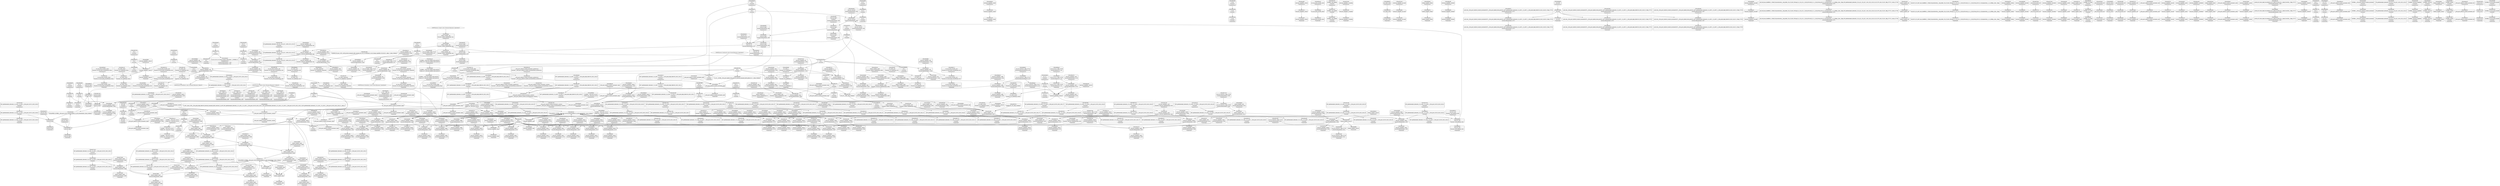 digraph {
	CE0x49adcb0 [shape=record,shape=Mrecord,label="{CE0x49adcb0|i64*_getelementptr_inbounds_(_2_x_i64_,_2_x_i64_*___llvm_gcov_ctr131,_i64_0,_i64_1)|*Constant*}"]
	CE0x4947c80 [shape=record,shape=Mrecord,label="{CE0x4947c80|cred_has_capability:_if.end}"]
	CE0x499be50 [shape=record,shape=Mrecord,label="{CE0x499be50|avc_audit:_ssid|Function::avc_audit&Arg::ssid::|*SummSink*}"]
	CE0x49a2ef0 [shape=record,shape=Mrecord,label="{CE0x49a2ef0|i64*_getelementptr_inbounds_(_21_x_i64_,_21_x_i64_*___llvm_gcov_ctr143,_i64_0,_i64_18)|*Constant*|*SummSource*}"]
	CE0x49a6b40 [shape=record,shape=Mrecord,label="{CE0x49a6b40|cred_has_capability:_tmp32|security/selinux/hooks.c,1586|*SummSink*}"]
	CE0x49ac290 [shape=record,shape=Mrecord,label="{CE0x49ac290|4:_i32,_:_CRE_16,20_|*MultipleSource*|security/selinux/hooks.c,196|security/selinux/hooks.c,197|*LoadInst*|security/selinux/hooks.c,196}"]
	CE0x49835a0 [shape=record,shape=Mrecord,label="{CE0x49835a0|i1_true|*Constant*|*SummSink*}"]
	CE0x49966c0 [shape=record,shape=Mrecord,label="{CE0x49966c0|avc_has_perm_noaudit:_flags|Function::avc_has_perm_noaudit&Arg::flags::|*SummSink*}"]
	CE0x49a37e0 [shape=record,shape=Mrecord,label="{CE0x49a37e0|cred_has_capability:_tmp29|security/selinux/hooks.c,1584|*SummSource*}"]
	CE0x49a6ad0 [shape=record,shape=Mrecord,label="{CE0x49a6ad0|i64*_getelementptr_inbounds_(_21_x_i64_,_21_x_i64_*___llvm_gcov_ctr143,_i64_0,_i64_20)|*Constant*|*SummSink*}"]
	CE0x49acc60 [shape=record,shape=Mrecord,label="{CE0x49acc60|cred_has_capability:_return|*SummSink*}"]
	CE0x4996c70 [shape=record,shape=Mrecord,label="{CE0x4996c70|avc_has_perm_noaudit:_avd|Function::avc_has_perm_noaudit&Arg::avd::|*SummSource*}"]
	CE0x49a9bb0 [shape=record,shape=Mrecord,label="{CE0x49a9bb0|__llvm_gcov_indirect_counter_increment:_tmp|*SummSink*}"]
	CE0x49354a0 [shape=record,shape=Mrecord,label="{CE0x49354a0|selinux_capable:_cred|Function::selinux_capable&Arg::cred::}"]
	CE0x49772b0 [shape=record,shape=Mrecord,label="{CE0x49772b0|i64*_getelementptr_inbounds_(_6_x_i64_,_6_x_i64_*___llvm_gcov_ctr142,_i64_0,_i64_4)|*Constant*|*SummSink*}"]
	CE0x49994d0 [shape=record,shape=Mrecord,label="{CE0x49994d0|cred_has_capability:_tmp20|security/selinux/hooks.c,1580|*SummSource*}"]
	CE0x4994e70 [shape=record,shape=Mrecord,label="{CE0x4994e70|avc_has_perm_noaudit:_entry|*SummSink*}"]
	CE0x493a7e0 [shape=record,shape=Mrecord,label="{CE0x493a7e0|GLOBAL:_cap_capable|*Constant*}"]
	CE0x4947a90 [shape=record,shape=Mrecord,label="{CE0x4947a90|cred_has_capability:_sw.epilog}"]
	CE0x499b7e0 [shape=record,shape=Mrecord,label="{CE0x499b7e0|avc_audit:_entry}"]
	CE0x497bc30 [shape=record,shape=Mrecord,label="{CE0x497bc30|cred_has_capability:_do.cond|*SummSource*}"]
	CE0x4945c20 [shape=record,shape=Mrecord,label="{CE0x4945c20|cred_has_capability:_u|security/selinux/hooks.c,1563|*SummSink*}"]
	CE0x495ed60 [shape=record,shape=Mrecord,label="{CE0x495ed60|selinux_capable:_tmp11|security/selinux/hooks.c,2012|*SummSource*}"]
	CE0x49aede0 [shape=record,shape=Mrecord,label="{CE0x49aede0|cred_sid:_security|security/selinux/hooks.c,196}"]
	CE0x493c710 [shape=record,shape=Mrecord,label="{CE0x493c710|selinux_capable:_tobool|security/selinux/hooks.c,2008|*SummSink*}"]
	CE0x493bd70 [shape=record,shape=Mrecord,label="{CE0x493bd70|selinux_capable:_if.then}"]
	CE0x499d020 [shape=record,shape=Mrecord,label="{CE0x499d020|avc_audit:_result|Function::avc_audit&Arg::result::}"]
	CE0x492ff70 [shape=record,shape=Mrecord,label="{CE0x492ff70|selinux_capable:_tmp3|security/selinux/hooks.c,2008|*SummSource*}"]
	CE0x499e300 [shape=record,shape=Mrecord,label="{CE0x499e300|cred_has_capability:_tmp26|security/selinux/hooks.c,1583|*SummSource*}"]
	CE0x49419f0 [shape=record,shape=Mrecord,label="{CE0x49419f0|i64*_getelementptr_inbounds_(_21_x_i64_,_21_x_i64_*___llvm_gcov_ctr143,_i64_0,_i64_7)|*Constant*|*SummSink*}"]
	CE0x49ab3d0 [shape=record,shape=Mrecord,label="{CE0x49ab3d0|cred_sid:_tmp5|security/selinux/hooks.c,196|*SummSink*}"]
	CE0x49ba3f0 [shape=record,shape=Mrecord,label="{CE0x49ba3f0|cred_has_capability:_if.then9|*SummSource*}"]
	CE0x49670b0 [shape=record,shape=Mrecord,label="{CE0x49670b0|_call_void___llvm_gcov_indirect_counter_increment(i32*___llvm_gcov_global_state_pred145,_i64**_getelementptr_inbounds_(_3_x_i64*_,_3_x_i64*_*___llvm_gcda_edge_table144,_i64_0,_i64_0)),_!dbg_!27734|security/selinux/hooks.c,1574|*SummSink*}"]
	CE0x4955110 [shape=record,shape=Mrecord,label="{CE0x4955110|i64*_getelementptr_inbounds_(_21_x_i64_,_21_x_i64_*___llvm_gcov_ctr143,_i64_0,_i64_5)|*Constant*|*SummSink*}"]
	CE0x49a62f0 [shape=record,shape=Mrecord,label="{CE0x49a62f0|cred_has_capability:_retval.0|*SummSink*}"]
	CE0x4945000 [shape=record,shape=Mrecord,label="{CE0x4945000|_call_void___llvm_gcov_indirect_counter_increment(i32*___llvm_gcov_global_state_pred145,_i64**_getelementptr_inbounds_(_3_x_i64*_,_3_x_i64*_*___llvm_gcda_edge_table144,_i64_0,_i64_2)),_!dbg_!27732|security/selinux/hooks.c,1570|*SummSource*}"]
	CE0x49ab550 [shape=record,shape=Mrecord,label="{CE0x49ab550|cred_sid:_sid|security/selinux/hooks.c,197}"]
	CE0x49a81f0 [shape=record,shape=Mrecord,label="{CE0x49a81f0|cred_sid:_tmp6|security/selinux/hooks.c,197|*SummSource*}"]
	CE0x49ac5f0 [shape=record,shape=Mrecord,label="{CE0x49ac5f0|i64_1|*Constant*}"]
	CE0x494c720 [shape=record,shape=Mrecord,label="{CE0x494c720|i8_3|*Constant*}"]
	CE0x495f890 [shape=record,shape=Mrecord,label="{CE0x495f890|cred_has_capability:_tmp22|security/selinux/hooks.c,1582|*SummSink*}"]
	CE0x4994590 [shape=record,shape=Mrecord,label="{CE0x4994590|cred_has_capability:_call7|security/selinux/hooks.c,1579|*SummSink*}"]
	CE0x4964c20 [shape=record,shape=Mrecord,label="{CE0x4964c20|cred_has_capability:_do.end6|*SummSink*}"]
	CE0x4998230 [shape=record,shape=Mrecord,label="{CE0x4998230|i64_14|*Constant*|*SummSink*}"]
	CE0x496c410 [shape=record,shape=Mrecord,label="{CE0x496c410|_call_void_asm_sideeffect_1:_09ud2_0A.pushsection___bug_table,_22a_22_0A2:_09.long_1b_-_2b,_$_0:c_-_2b_0A_09.word_$_1:c_,_0_0A_09.org_2b+$_2:c_0A.popsection_,_i,i,i,_dirflag_,_fpsr_,_flags_(i8*_getelementptr_inbounds_(_25_x_i8_,_25_x_i8_*_.str3,_i32_0,_i32_0),_i32_1575,_i64_12)_#3,_!dbg_!27737,_!srcloc_!27740|security/selinux/hooks.c,1575}"]
	CE0x496cb50 [shape=record,shape=Mrecord,label="{CE0x496cb50|_call_void_asm_sideeffect_1:_09ud2_0A.pushsection___bug_table,_22a_22_0A2:_09.long_1b_-_2b,_$_0:c_-_2b_0A_09.word_$_1:c_,_0_0A_09.org_2b+$_2:c_0A.popsection_,_i,i,i,_dirflag_,_fpsr_,_flags_(i8*_getelementptr_inbounds_(_25_x_i8_,_25_x_i8_*_.str3,_i32_0,_i32_0),_i32_1575,_i64_12)_#3,_!dbg_!27737,_!srcloc_!27740|security/selinux/hooks.c,1575|*SummSink*}"]
	CE0x493c500 [shape=record,shape=Mrecord,label="{CE0x493c500|selinux_capable:_bb|*SummSink*}"]
	CE0x4998560 [shape=record,shape=Mrecord,label="{CE0x4998560|cred_has_capability:_tmp18|security/selinux/hooks.c,1580|*SummSink*}"]
	CE0x49bb1f0 [shape=record,shape=Mrecord,label="{CE0x49bb1f0|void_(i8*,_i32,_i64)*_asm_sideeffect_1:_09ud2_0A.pushsection___bug_table,_22a_22_0A2:_09.long_1b_-_2b,_$_0:c_-_2b_0A_09.word_$_1:c_,_0_0A_09.org_2b+$_2:c_0A.popsection_,_i,i,i,_dirflag_,_fpsr_,_flags_|*SummSink*}"]
	CE0x49a2830 [shape=record,shape=Mrecord,label="{CE0x49a2830|cred_has_capability:_tmp28|security/selinux/hooks.c,1584|*SummSource*}"]
	CE0x49abce0 [shape=record,shape=Mrecord,label="{CE0x49abce0|4:_i32,_:_CRE_8,12_|*MultipleSource*|security/selinux/hooks.c,196|security/selinux/hooks.c,197|*LoadInst*|security/selinux/hooks.c,196}"]
	CE0x4944370 [shape=record,shape=Mrecord,label="{CE0x4944370|cred_has_capability:_tmp3|security/selinux/hooks.c,1567}"]
	CE0x499dae0 [shape=record,shape=Mrecord,label="{CE0x499dae0|_ret_i32_%retval.0,_!dbg_!27732|security/selinux/include/avc.h,142|*SummSink*}"]
	CE0x49afc80 [shape=record,shape=Mrecord,label="{CE0x49afc80|__llvm_gcov_indirect_counter_increment:_tmp|*SummSource*}"]
	CE0x4993960 [shape=record,shape=Mrecord,label="{CE0x4993960|i16_4|*Constant*|*SummSink*}"]
	CE0x49601d0 [shape=record,shape=Mrecord,label="{CE0x49601d0|cred_has_capability:_tmp24|security/selinux/hooks.c,1582}"]
	CE0x4968910 [shape=record,shape=Mrecord,label="{CE0x4968910|cred_sid:_cred|Function::cred_sid&Arg::cred::|*SummSource*}"]
	CE0x4998b60 [shape=record,shape=Mrecord,label="{CE0x4998b60|GLOBAL:___llvm_gcov_ctr143|Global_var:__llvm_gcov_ctr143|*SummSink*}"]
	CE0x49ad700 [shape=record,shape=Mrecord,label="{CE0x49ad700|cred_has_capability:_if.then}"]
	CE0x49ba0d0 [shape=record,shape=Mrecord,label="{CE0x49ba0d0|__llvm_gcov_indirect_counter_increment:_tmp2|*SummSource*}"]
	CE0x49ba200 [shape=record,shape=Mrecord,label="{CE0x49ba200|__llvm_gcov_indirect_counter_increment:_tmp2|*SummSink*}"]
	CE0x4992320 [shape=record,shape=Mrecord,label="{CE0x4992320|cred_has_capability:_tmp16|security/selinux/hooks.c,1576}"]
	CE0x499ba80 [shape=record,shape=Mrecord,label="{CE0x499ba80|avc_audit:_entry|*SummSink*}"]
	CE0x4983ec0 [shape=record,shape=Mrecord,label="{CE0x4983ec0|cred_has_capability:_tmp10|security/selinux/hooks.c,1575}"]
	CE0x49495d0 [shape=record,shape=Mrecord,label="{CE0x49495d0|selinux_capable:_audit|Function::selinux_capable&Arg::audit::}"]
	CE0x4968390 [shape=record,shape=Mrecord,label="{CE0x4968390|cred_has_capability:_do.body}"]
	CE0x49a6bb0 [shape=record,shape=Mrecord,label="{CE0x49a6bb0|cred_has_capability:_tmp33|security/selinux/hooks.c,1586|*SummSink*}"]
	CE0x4946290 [shape=record,shape=Mrecord,label="{CE0x4946290|_ret_i32_%retval.0,_!dbg_!27765|security/selinux/hooks.c,1586}"]
	CE0x4944b70 [shape=record,shape=Mrecord,label="{CE0x4944b70|selinux_capable:_tmp2|security/selinux/hooks.c,2008|*SummSink*}"]
	CE0x4999d60 [shape=record,shape=Mrecord,label="{CE0x4999d60|cred_has_capability:_tmp21|security/selinux/hooks.c,1580}"]
	CE0x49ad420 [shape=record,shape=Mrecord,label="{CE0x49ad420|i64*_getelementptr_inbounds_(_21_x_i64_,_21_x_i64_*___llvm_gcov_ctr143,_i64_0,_i64_0)|*Constant*|*SummSink*}"]
	CE0x49b10d0 [shape=record,shape=Mrecord,label="{CE0x49b10d0|__llvm_gcov_indirect_counter_increment:_tmp6|*SummSource*}"]
	CE0x49ac470 [shape=record,shape=Mrecord,label="{CE0x49ac470|4:_i32,_:_CRE_20,24_|*MultipleSource*|security/selinux/hooks.c,196|security/selinux/hooks.c,197|*LoadInst*|security/selinux/hooks.c,196}"]
	CE0x49b77c0 [shape=record,shape=Mrecord,label="{CE0x49b77c0|_call_void_mcount()_#3}"]
	CE0x493cf70 [shape=record,shape=Mrecord,label="{CE0x493cf70|selinux_capable:_call1|security/selinux/hooks.c,2011|*SummSink*}"]
	CE0x4949560 [shape=record,shape=Mrecord,label="{CE0x4949560|GLOBAL:_cap_capable|*Constant*|*SummSink*}"]
	CE0x49797b0 [shape=record,shape=Mrecord,label="{CE0x49797b0|cred_has_capability:_do.body4|*SummSource*}"]
	CE0x4957c00 [shape=record,shape=Mrecord,label="{CE0x4957c00|__llvm_gcov_indirect_counter_increment:_counters|Function::__llvm_gcov_indirect_counter_increment&Arg::counters::|*SummSink*}"]
	CE0x49503e0 [shape=record,shape=Mrecord,label="{CE0x49503e0|cred_has_capability:_and|security/selinux/hooks.c,1559|*SummSink*}"]
	CE0x492ec50 [shape=record,shape=Mrecord,label="{CE0x492ec50|i64*_getelementptr_inbounds_(_2_x_i64_,_2_x_i64_*___llvm_gcov_ctr131,_i64_0,_i64_0)|*Constant*}"]
	CE0x4950450 [shape=record,shape=Mrecord,label="{CE0x4950450|cred_has_capability:_shl|security/selinux/hooks.c,1559}"]
	CE0x493b5e0 [shape=record,shape=Mrecord,label="{CE0x493b5e0|selinux_capable:_if.then|*SummSource*}"]
	CE0x49a82f0 [shape=record,shape=Mrecord,label="{CE0x49a82f0|cred_sid:_tmp6|security/selinux/hooks.c,197|*SummSink*}"]
	CE0x4990530 [shape=record,shape=Mrecord,label="{CE0x4990530|cred_has_capability:_call3|security/selinux/hooks.c,1573|*SummSource*}"]
	CE0x496c550 [shape=record,shape=Mrecord,label="{CE0x496c550|cred_has_capability:_tmp9|security/selinux/hooks.c,1575}"]
	CE0x49b9640 [shape=record,shape=Mrecord,label="{CE0x49b9640|_call_void___llvm_gcov_indirect_counter_increment(i32*___llvm_gcov_global_state_pred145,_i64**_getelementptr_inbounds_(_3_x_i64*_,_3_x_i64*_*___llvm_gcda_edge_table144,_i64_0,_i64_2)),_!dbg_!27732|security/selinux/hooks.c,1570|*SummSink*}"]
	CE0x493cfe0 [shape=record,shape=Mrecord,label="{CE0x493cfe0|selinux_capable:_call1|security/selinux/hooks.c,2011}"]
	CE0x49a1d00 [shape=record,shape=Mrecord,label="{CE0x49a1d00|cred_has_capability:_tmp27|security/selinux/hooks.c,1583|*SummSink*}"]
	CE0x49ad2d0 [shape=record,shape=Mrecord,label="{CE0x49ad2d0|cred_has_capability:_sw.bb|*SummSource*}"]
	CE0x495b720 [shape=record,shape=Mrecord,label="{CE0x495b720|i64*_getelementptr_inbounds_(_6_x_i64_,_6_x_i64_*___llvm_gcov_ctr142,_i64_0,_i64_0)|*Constant*|*SummSource*}"]
	CE0x4972b00 [shape=record,shape=Mrecord,label="{CE0x4972b00|selinux_capable:_tmp6|security/selinux/hooks.c,2009|*SummSource*}"]
	CE0x49497d0 [shape=record,shape=Mrecord,label="{CE0x49497d0|selinux_capable:_tmp10|security/selinux/hooks.c,2012|*SummSource*}"]
	CE0x493c7c0 [shape=record,shape=Mrecord,label="{CE0x493c7c0|COLLAPSED:_GCMRE___llvm_gcov_ctr142_internal_global_6_x_i64_zeroinitializer:_elem_0:default:}"]
	CE0x499ecc0 [shape=record,shape=Mrecord,label="{CE0x499ecc0|i64_15|*Constant*|*SummSink*}"]
	CE0x4941e60 [shape=record,shape=Mrecord,label="{CE0x4941e60|_ret_i32_%retval.0,_!dbg_!27725|security/selinux/hooks.c,2012|*SummSink*}"]
	CE0x49a4700 [shape=record,shape=Mrecord,label="{CE0x49a4700|i64*_getelementptr_inbounds_(_21_x_i64_,_21_x_i64_*___llvm_gcov_ctr143,_i64_0,_i64_19)|*Constant*|*SummSink*}"]
	CE0x49a2b90 [shape=record,shape=Mrecord,label="{CE0x49a2b90|i64*_getelementptr_inbounds_(_21_x_i64_,_21_x_i64_*___llvm_gcov_ctr143,_i64_0,_i64_18)|*Constant*}"]
	CE0x499c6e0 [shape=record,shape=Mrecord,label="{CE0x499c6e0|avc_audit:_tclass|Function::avc_audit&Arg::tclass::|*SummSink*}"]
	CE0x49a1460 [shape=record,shape=Mrecord,label="{CE0x49a1460|cred_has_capability:_tmp26|security/selinux/hooks.c,1583}"]
	CE0x4948fb0 [shape=record,shape=Mrecord,label="{CE0x4948fb0|void_(i8*,_i32,_i64)*_asm_sideeffect_1:_09ud2_0A.pushsection___bug_table,_22a_22_0A2:_09.long_1b_-_2b,_$_0:c_-_2b_0A_09.word_$_1:c_,_0_0A_09.org_2b+$_2:c_0A.popsection_,_i,i,i,_dirflag_,_fpsr_,_flags_}"]
	"CONST[source:1(input),value:2(dynamic)][purpose:{operation}]"
	CE0x497a8e0 [shape=record,shape=Mrecord,label="{CE0x497a8e0|cred_has_capability:_do.cond|*SummSink*}"]
	CE0x4964ac0 [shape=record,shape=Mrecord,label="{CE0x4964ac0|cred_has_capability:_do.end6}"]
	CE0x66082e0 [shape=record,shape=Mrecord,label="{CE0x66082e0|selinux_capable:_tmp4|security/selinux/hooks.c,2008}"]
	CE0x4936710 [shape=record,shape=Mrecord,label="{CE0x4936710|selinux_capable:_entry|*SummSource*}"]
	CE0x4943b00 [shape=record,shape=Mrecord,label="{CE0x4943b00|i64*_getelementptr_inbounds_(_21_x_i64_,_21_x_i64_*___llvm_gcov_ctr143,_i64_0,_i64_4)|*Constant*|*SummSink*}"]
	CE0x4997900 [shape=record,shape=Mrecord,label="{CE0x4997900|i64_13|*Constant*|*SummSource*}"]
	CE0x49578c0 [shape=record,shape=Mrecord,label="{CE0x49578c0|__llvm_gcov_indirect_counter_increment:_counters|Function::__llvm_gcov_indirect_counter_increment&Arg::counters::|*SummSource*}"]
	CE0x4997240 [shape=record,shape=Mrecord,label="{CE0x4997240|cred_has_capability:_cmp|security/selinux/hooks.c,1580|*SummSource*}"]
	CE0x49b45b0 [shape=record,shape=Mrecord,label="{CE0x49b45b0|_ret_i32_%tmp6,_!dbg_!27716|security/selinux/hooks.c,197|*SummSink*}"]
	CE0x49303d0 [shape=record,shape=Mrecord,label="{CE0x49303d0|selinux_capable:_tmp2|security/selinux/hooks.c,2008}"]
	CE0x4960b90 [shape=record,shape=Mrecord,label="{CE0x4960b90|cred_sid:_tmp1}"]
	CE0x492ecf0 [shape=record,shape=Mrecord,label="{CE0x492ecf0|i64*_getelementptr_inbounds_(_2_x_i64_,_2_x_i64_*___llvm_gcov_ctr131,_i64_0,_i64_0)|*Constant*|*SummSource*}"]
	"CONST[source:0(mediator),value:2(dynamic)][purpose:{object}]"
	CE0x493a470 [shape=record,shape=Mrecord,label="{CE0x493a470|selinux_capable:_tobool|security/selinux/hooks.c,2008}"]
	CE0x496b0c0 [shape=record,shape=Mrecord,label="{CE0x496b0c0|i64*_getelementptr_inbounds_(_21_x_i64_,_21_x_i64_*___llvm_gcov_ctr143,_i64_0,_i64_4)|*Constant*}"]
	CE0x49ae070 [shape=record,shape=Mrecord,label="{CE0x49ae070|i8_3|*Constant*|*SummSink*}"]
	CE0x495fc00 [shape=record,shape=Mrecord,label="{CE0x495fc00|cred_has_capability:_tmp23|security/selinux/hooks.c,1582}"]
	CE0x4944650 [shape=record,shape=Mrecord,label="{CE0x4944650|i32_31|*Constant*|*SummSource*}"]
	CE0x4946300 [shape=record,shape=Mrecord,label="{CE0x4946300|cred_has_capability:_cap|Function::cred_has_capability&Arg::cap::|*SummSource*}"]
	CE0x4958bf0 [shape=record,shape=Mrecord,label="{CE0x4958bf0|selinux_capable:_retval.0|*SummSink*}"]
	CE0x492f900 [shape=record,shape=Mrecord,label="{CE0x492f900|cred_has_capability:_tmp8|security/selinux/hooks.c,1575|*SummSink*}"]
	CE0x49a47e0 [shape=record,shape=Mrecord,label="{CE0x49a47e0|cred_has_capability:_tmp31|security/selinux/hooks.c,1585|*SummSink*}"]
	CE0x4956e40 [shape=record,shape=Mrecord,label="{CE0x4956e40|cred_has_capability:_ad|security/selinux/hooks.c, 1555}"]
	CE0x499b4e0 [shape=record,shape=Mrecord,label="{CE0x499b4e0|GLOBAL:_avc_audit|*Constant*|*SummSource*}"]
	CE0x49760a0 [shape=record,shape=Mrecord,label="{CE0x49760a0|selinux_capable:_tmp7|security/selinux/hooks.c,2009|*SummSink*}"]
	CE0x4955880 [shape=record,shape=Mrecord,label="{CE0x4955880|cred_has_capability:_tmp4|security/selinux/hooks.c,1570|*SummSink*}"]
	CE0x49aa600 [shape=record,shape=Mrecord,label="{CE0x49aa600|cred_sid:_security|security/selinux/hooks.c,196|*SummSink*}"]
	CE0x49b7d20 [shape=record,shape=Mrecord,label="{CE0x49b7d20|cred_has_capability:_tmp1|*SummSink*}"]
	CE0x49aaec0 [shape=record,shape=Mrecord,label="{CE0x49aaec0|i32_1|*Constant*}"]
	CE0x499e790 [shape=record,shape=Mrecord,label="{CE0x499e790|i64_15|*Constant*}"]
	CE0x4995ba0 [shape=record,shape=Mrecord,label="{CE0x4995ba0|avc_has_perm_noaudit:_tclass|Function::avc_has_perm_noaudit&Arg::tclass::|*SummSource*}"]
	CE0x49993c0 [shape=record,shape=Mrecord,label="{CE0x49993c0|cred_has_capability:_tmp20|security/selinux/hooks.c,1580}"]
	CE0x4946c60 [shape=record,shape=Mrecord,label="{CE0x4946c60|i64*_getelementptr_inbounds_(_6_x_i64_,_6_x_i64_*___llvm_gcov_ctr142,_i64_0,_i64_0)|*Constant*|*SummSink*}"]
	CE0x49b8c70 [shape=record,shape=Mrecord,label="{CE0x49b8c70|cred_sid:_tmp2}"]
	CE0x49402b0 [shape=record,shape=Mrecord,label="{CE0x49402b0|__llvm_gcov_indirect_counter_increment:_predecessor|Function::__llvm_gcov_indirect_counter_increment&Arg::predecessor::|*SummSink*}"]
	CE0x49ba670 [shape=record,shape=Mrecord,label="{CE0x49ba670|i64*_getelementptr_inbounds_(_21_x_i64_,_21_x_i64_*___llvm_gcov_ctr143,_i64_0,_i64_0)|*Constant*}"]
	CE0x4995d20 [shape=record,shape=Mrecord,label="{CE0x4995d20|avc_has_perm_noaudit:_tclass|Function::avc_has_perm_noaudit&Arg::tclass::|*SummSink*}"]
	CE0x6608200 [shape=record,shape=Mrecord,label="{CE0x6608200|selinux_capable:_tmp3|security/selinux/hooks.c,2008|*SummSink*}"]
	CE0x494ac10 [shape=record,shape=Mrecord,label="{CE0x494ac10|GLOBAL:___llvm_gcov_global_state_pred145|Global_var:__llvm_gcov_global_state_pred145|*SummSource*}"]
	CE0x49305e0 [shape=record,shape=Mrecord,label="{CE0x49305e0|_call_void_mcount()_#3|*SummSource*}"]
	CE0x496c0f0 [shape=record,shape=Mrecord,label="{CE0x496c0f0|__llvm_gcov_indirect_counter_increment:_pred|*SummSource*}"]
	CE0x49b9a70 [shape=record,shape=Mrecord,label="{CE0x49b9a70|i64**_getelementptr_inbounds_(_3_x_i64*_,_3_x_i64*_*___llvm_gcda_edge_table144,_i64_0,_i64_0)|*Constant*|*SummSink*}"]
	CE0x495dcb0 [shape=record,shape=Mrecord,label="{CE0x495dcb0|cred_sid:_entry}"]
	CE0x49a4b00 [shape=record,shape=Mrecord,label="{CE0x49a4b00|cred_has_capability:_tmp31|security/selinux/hooks.c,1585}"]
	CE0x4966580 [shape=record,shape=Mrecord,label="{CE0x4966580|i64**_getelementptr_inbounds_(_3_x_i64*_,_3_x_i64*_*___llvm_gcda_edge_table144,_i64_0,_i64_2)|*Constant*}"]
	CE0x49658f0 [shape=record,shape=Mrecord,label="{CE0x49658f0|cred_has_capability:_avd|security/selinux/hooks.c, 1556|*SummSource*}"]
	CE0x4991fb0 [shape=record,shape=Mrecord,label="{CE0x4991fb0|cred_has_capability:_tmp15|security/selinux/hooks.c,1575|*SummSink*}"]
	CE0x49401a0 [shape=record,shape=Mrecord,label="{CE0x49401a0|__llvm_gcov_indirect_counter_increment:_predecessor|Function::__llvm_gcov_indirect_counter_increment&Arg::predecessor::|*SummSource*}"]
	CE0x494c9f0 [shape=record,shape=Mrecord,label="{CE0x494c9f0|_call_void_mcount()_#3|*SummSource*}"]
	CE0x49a5760 [shape=record,shape=Mrecord,label="{CE0x49a5760|i32_-22|*Constant*}"]
	CE0x4967e70 [shape=record,shape=Mrecord,label="{CE0x4967e70|cred_has_capability:_bb|*SummSource*}"]
	CE0x493f7e0 [shape=record,shape=Mrecord,label="{CE0x493f7e0|cred_has_capability:_audit|Function::cred_has_capability&Arg::audit::|*SummSink*}"]
	CE0x49a28a0 [shape=record,shape=Mrecord,label="{CE0x49a28a0|cred_has_capability:_tmp28|security/selinux/hooks.c,1584}"]
	CE0x4983f30 [shape=record,shape=Mrecord,label="{CE0x4983f30|cred_has_capability:_tmp10|security/selinux/hooks.c,1575|*SummSource*}"]
	CE0x4997450 [shape=record,shape=Mrecord,label="{CE0x4997450|i64_13|*Constant*}"]
	CE0x49b0f70 [shape=record,shape=Mrecord,label="{CE0x49b0f70|__llvm_gcov_indirect_counter_increment:_tmp6}"]
	CE0x492f6a0 [shape=record,shape=Mrecord,label="{CE0x492f6a0|cred_has_capability:_tmp8|security/selinux/hooks.c,1575}"]
	CE0x4966f70 [shape=record,shape=Mrecord,label="{CE0x4966f70|_call_void___llvm_gcov_indirect_counter_increment(i32*___llvm_gcov_global_state_pred145,_i64**_getelementptr_inbounds_(_3_x_i64*_,_3_x_i64*_*___llvm_gcda_edge_table144,_i64_0,_i64_0)),_!dbg_!27734|security/selinux/hooks.c,1574|*SummSource*}"]
	CE0x49b7f50 [shape=record,shape=Mrecord,label="{CE0x49b7f50|i32_1|*Constant*|*SummSource*}"]
	CE0x495a860 [shape=record,shape=Mrecord,label="{CE0x495a860|cred_has_capability:_cred|Function::cred_has_capability&Arg::cred::|*SummSink*}"]
	CE0x49b02f0 [shape=record,shape=Mrecord,label="{CE0x49b02f0|__llvm_gcov_indirect_counter_increment:_exit}"]
	CE0x497de60 [shape=record,shape=Mrecord,label="{CE0x497de60|cred_has_capability:_avd|security/selinux/hooks.c, 1556|*SummSink*}"]
	CE0x49b0ca0 [shape=record,shape=Mrecord,label="{CE0x49b0ca0|i64*_getelementptr_inbounds_(_21_x_i64_,_21_x_i64_*___llvm_gcov_ctr143,_i64_0,_i64_6)|*Constant*|*SummSource*}"]
	CE0x496e090 [shape=record,shape=Mrecord,label="{CE0x496e090|_call_void___llvm_gcov_indirect_counter_increment(i32*___llvm_gcov_global_state_pred145,_i64**_getelementptr_inbounds_(_3_x_i64*_,_3_x_i64*_*___llvm_gcda_edge_table144,_i64_0,_i64_1)),_!dbg_!27728|security/selinux/hooks.c,1567|*SummSource*}"]
	CE0x495a780 [shape=record,shape=Mrecord,label="{CE0x495a780|cred_has_capability:_cred|Function::cred_has_capability&Arg::cred::|*SummSource*}"]
	CE0x4946ab0 [shape=record,shape=Mrecord,label="{CE0x4946ab0|0:_i8,_8:_i32,_24:_%struct.selinux_audit_data*,_:_SCMRE_0,1_|*MultipleSource*|security/selinux/hooks.c, 1555|security/selinux/hooks.c,1562}"]
	CE0x499d9c0 [shape=record,shape=Mrecord,label="{CE0x499d9c0|_ret_i32_%retval.0,_!dbg_!27732|security/selinux/include/avc.h,142|*SummSource*}"]
	CE0x49abc50 [shape=record,shape=Mrecord,label="{CE0x49abc50|4:_i32,_:_CRE_4,8_|*MultipleSource*|security/selinux/hooks.c,196|security/selinux/hooks.c,197|*LoadInst*|security/selinux/hooks.c,196}"]
	CE0x49b4480 [shape=record,shape=Mrecord,label="{CE0x49b4480|_ret_i32_%tmp6,_!dbg_!27716|security/selinux/hooks.c,197|*SummSource*}"]
	CE0x493ee40 [shape=record,shape=Mrecord,label="{CE0x493ee40|selinux_capable:_entry|*SummSink*}"]
	CE0x4949ed0 [shape=record,shape=Mrecord,label="{CE0x4949ed0|i64_1|*Constant*}"]
	CE0x49a76f0 [shape=record,shape=Mrecord,label="{CE0x49a76f0|i64*_getelementptr_inbounds_(_2_x_i64_,_2_x_i64_*___llvm_gcov_ctr131,_i64_0,_i64_0)|*Constant*|*SummSink*}"]
	CE0x4983c80 [shape=record,shape=Mrecord,label="{CE0x4983c80|i64*_getelementptr_inbounds_(_21_x_i64_,_21_x_i64_*___llvm_gcov_ctr143,_i64_0,_i64_11)|*Constant*|*SummSource*}"]
	CE0x495fd10 [shape=record,shape=Mrecord,label="{CE0x495fd10|cred_has_capability:_tmp23|security/selinux/hooks.c,1582|*SummSource*}"]
	CE0x49411f0 [shape=record,shape=Mrecord,label="{CE0x49411f0|i8*_getelementptr_inbounds_(_40_x_i8_,_40_x_i8_*_.str49,_i32_0,_i32_0)|*Constant*}"]
	CE0x4967f10 [shape=record,shape=Mrecord,label="{CE0x4967f10|cred_has_capability:_do.end|*SummSource*}"]
	CE0x49aad60 [shape=record,shape=Mrecord,label="{CE0x49aad60|cred_sid:_tmp5|security/selinux/hooks.c,196}"]
	CE0x495e7a0 [shape=record,shape=Mrecord,label="{CE0x495e7a0|cred_has_capability:_entry|*SummSink*}"]
	CE0x4950170 [shape=record,shape=Mrecord,label="{CE0x4950170|cred_has_capability:_and|security/selinux/hooks.c,1559}"]
	CE0x4974f90 [shape=record,shape=Mrecord,label="{CE0x4974f90|selinux_capable:_tmp7|security/selinux/hooks.c,2009}"]
	CE0x496b7e0 [shape=record,shape=Mrecord,label="{CE0x496b7e0|cred_has_capability:_tmp14|security/selinux/hooks.c,1575|*SummSink*}"]
	CE0x499bd40 [shape=record,shape=Mrecord,label="{CE0x499bd40|avc_audit:_ssid|Function::avc_audit&Arg::ssid::|*SummSource*}"]
	CE0x49838f0 [shape=record,shape=Mrecord,label="{CE0x49838f0|cred_has_capability:_tmp14|security/selinux/hooks.c,1575}"]
	CE0x49aa0c0 [shape=record,shape=Mrecord,label="{CE0x49aa0c0|cred_has_capability:_sw.default}"]
	CE0x4995180 [shape=record,shape=Mrecord,label="{CE0x4995180|avc_has_perm_noaudit:_ssid|Function::avc_has_perm_noaudit&Arg::ssid::|*SummSource*}"]
	CE0x4978630 [shape=record,shape=Mrecord,label="{CE0x4978630|selinux_capable:_tmp8|security/selinux/hooks.c,2011|*SummSink*}"]
	CE0x4957d00 [shape=record,shape=Mrecord,label="{CE0x4957d00|_ret_void}"]
	CE0x49302e0 [shape=record,shape=Mrecord,label="{CE0x49302e0|selinux_capable:_if.end|*SummSource*}"]
	CE0x4944cb0 [shape=record,shape=Mrecord,label="{CE0x4944cb0|cred_has_capability:_tmp3|security/selinux/hooks.c,1567|*SummSource*}"]
	CE0x4976180 [shape=record,shape=Mrecord,label="{CE0x4976180|i64*_getelementptr_inbounds_(_6_x_i64_,_6_x_i64_*___llvm_gcov_ctr142,_i64_0,_i64_4)|*Constant*}"]
	CE0x4933ef0 [shape=record,shape=Mrecord,label="{CE0x4933ef0|selinux_capable:_if.end|*SummSink*}"]
	CE0x4993670 [shape=record,shape=Mrecord,label="{CE0x4993670|i16_4|*Constant*}"]
	CE0x4955320 [shape=record,shape=Mrecord,label="{CE0x4955320|cred_has_capability:_tmp4|security/selinux/hooks.c,1570}"]
	CE0x4229140 [shape=record,shape=Mrecord,label="{CE0x4229140|selinux_capable:_tmp5|security/selinux/hooks.c,2008|*SummSink*}"]
	CE0x493cc90 [shape=record,shape=Mrecord,label="{CE0x493cc90|selinux_capable:_bb|*SummSource*}"]
	CE0x49a1c90 [shape=record,shape=Mrecord,label="{CE0x49a1c90|cred_has_capability:_tmp26|security/selinux/hooks.c,1583|*SummSink*}"]
	CE0x4995510 [shape=record,shape=Mrecord,label="{CE0x4995510|avc_has_perm_noaudit:_tsid|Function::avc_has_perm_noaudit&Arg::tsid::}"]
	CE0x49a1c20 [shape=record,shape=Mrecord,label="{CE0x49a1c20|i64*_getelementptr_inbounds_(_21_x_i64_,_21_x_i64_*___llvm_gcov_ctr143,_i64_0,_i64_17)|*Constant*|*SummSink*}"]
	CE0x4983000 [shape=record,shape=Mrecord,label="{CE0x4983000|cred_has_capability:_tmp13|security/selinux/hooks.c,1575|*SummSink*}"]
	CE0x4995a40 [shape=record,shape=Mrecord,label="{CE0x4995a40|avc_has_perm_noaudit:_tclass|Function::avc_has_perm_noaudit&Arg::tclass::}"]
	CE0x493fce0 [shape=record,shape=Mrecord,label="{CE0x493fce0|__llvm_gcov_indirect_counter_increment:_entry}"]
	CE0x49adee0 [shape=record,shape=Mrecord,label="{CE0x49adee0|i8_3|*Constant*|*SummSource*}"]
	CE0x4981d90 [shape=record,shape=Mrecord,label="{CE0x4981d90|cred_has_capability:_tmp11|security/selinux/hooks.c,1575|*SummSink*}"]
	CE0x499b920 [shape=record,shape=Mrecord,label="{CE0x499b920|avc_audit:_entry|*SummSource*}"]
	CE0x4970940 [shape=record,shape=Mrecord,label="{CE0x4970940|cred_has_capability:_sw.bb2|*SummSource*}"]
	CE0x49a9dc0 [shape=record,shape=Mrecord,label="{CE0x49a9dc0|0:_i64*,_array:_GCR___llvm_gcda_edge_table144_internal_unnamed_addr_constant_3_x_i64*_i64*_getelementptr_inbounds_(_21_x_i64_,_21_x_i64_*___llvm_gcov_ctr143,_i64_0,_i64_1),_i64*_getelementptr_inbounds_(_21_x_i64_,_21_x_i64_*___llvm_gcov_ctr143,_i64_0,_i64_2),_i64*_getelementptr_inbounds_(_21_x_i64_,_21_x_i64_*___llvm_gcov_ctr143,_i64_0,_i64_3)_:_elem_0::}"]
	CE0x4945d00 [shape=record,shape=Mrecord,label="{CE0x4945d00|cred_has_capability:_cap1|security/selinux/hooks.c,1563}"]
	CE0x4972c50 [shape=record,shape=Mrecord,label="{CE0x4972c50|i64*_getelementptr_inbounds_(_6_x_i64_,_6_x_i64_*___llvm_gcov_ctr142,_i64_0,_i64_3)|*Constant*|*SummSource*}"]
	CE0x494bd90 [shape=record,shape=Mrecord,label="{CE0x494bd90|cred_has_capability:_do.body|*SummSink*}"]
	CE0x496abd0 [shape=record,shape=Mrecord,label="{CE0x496abd0|_ret_void|*SummSource*}"]
	"CONST[source:2(external),value:0(static)][purpose:{operation}]"
	CE0x4949840 [shape=record,shape=Mrecord,label="{CE0x4949840|selinux_capable:_tmp10|security/selinux/hooks.c,2012}"]
	CE0x496e100 [shape=record,shape=Mrecord,label="{CE0x496e100|_switch_i32_%shr,_label_%sw.default_i32_0,_label_%sw.bb_i32_1,_label_%sw.bb2_,_!dbg_!27727|security/selinux/hooks.c,1565|*SummSource*}"]
	CE0x4984230 [shape=record,shape=Mrecord,label="{CE0x4984230|i64*_getelementptr_inbounds_(_21_x_i64_,_21_x_i64_*___llvm_gcov_ctr143,_i64_0,_i64_9)|*Constant*|*SummSink*}"]
	CE0x499c7f0 [shape=record,shape=Mrecord,label="{CE0x499c7f0|avc_audit:_requested|Function::avc_audit&Arg::requested::}"]
	CE0x493a080 [shape=record,shape=Mrecord,label="{CE0x493a080|i64_1|*Constant*|*SummSource*}"]
	CE0x4946570 [shape=record,shape=Mrecord,label="{CE0x4946570|cred_has_capability:_type|security/selinux/hooks.c,1562|*SummSink*}"]
	CE0x49b8060 [shape=record,shape=Mrecord,label="{CE0x49b8060|i32_1|*Constant*|*SummSink*}"]
	CE0x4945d90 [shape=record,shape=Mrecord,label="{CE0x4945d90|cred_has_capability:_cap1|security/selinux/hooks.c,1563|*SummSource*}"]
	CE0x499e370 [shape=record,shape=Mrecord,label="{CE0x499e370|i64_16|*Constant*}"]
	CE0x496b5e0 [shape=record,shape=Mrecord,label="{CE0x496b5e0|cred_has_capability:_if.end10}"]
	CE0x49644a0 [shape=record,shape=Mrecord,label="{CE0x49644a0|i64*_null|*Constant*}"]
	CE0x493ae50 [shape=record,shape=Mrecord,label="{CE0x493ae50|selinux_capable:_if.then|*SummSink*}"]
	CE0x497bb60 [shape=record,shape=Mrecord,label="{CE0x497bb60|cred_has_capability:_do.cond}"]
	CE0x4930020 [shape=record,shape=Mrecord,label="{CE0x4930020|selinux_capable:_tmp|*SummSource*}"]
	CE0x4992e20 [shape=record,shape=Mrecord,label="{CE0x4992e20|cred_has_capability:_tmp17|security/selinux/hooks.c,1576}"]
	CE0x497a9e0 [shape=record,shape=Mrecord,label="{CE0x497a9e0|cred_has_capability:_bb}"]
	CE0x49a2fa0 [shape=record,shape=Mrecord,label="{CE0x49a2fa0|i64*_getelementptr_inbounds_(_21_x_i64_,_21_x_i64_*___llvm_gcov_ctr143,_i64_0,_i64_18)|*Constant*|*SummSink*}"]
	CE0x49818e0 [shape=record,shape=Mrecord,label="{CE0x49818e0|i64_12|*Constant*|*SummSink*}"]
	CE0x493d350 [shape=record,shape=Mrecord,label="{CE0x493d350|selinux_capable:_retval.0}"]
	CE0x4941260 [shape=record,shape=Mrecord,label="{CE0x4941260|i8*_getelementptr_inbounds_(_40_x_i8_,_40_x_i8_*_.str49,_i32_0,_i32_0)|*Constant*|*SummSource*}"]
	CE0x49815e0 [shape=record,shape=Mrecord,label="{CE0x49815e0|i32_1575|*Constant*|*SummSink*}"]
	CE0x499bfc0 [shape=record,shape=Mrecord,label="{CE0x499bfc0|avc_audit:_tsid|Function::avc_audit&Arg::tsid::}"]
	CE0x49689e0 [shape=record,shape=Mrecord,label="{CE0x49689e0|cred_sid:_cred|Function::cred_sid&Arg::cred::|*SummSink*}"]
	CE0x4964730 [shape=record,shape=Mrecord,label="{CE0x4964730|__llvm_gcov_indirect_counter_increment:_counter|*SummSource*}"]
	CE0x4990e10 [shape=record,shape=Mrecord,label="{CE0x4990e10|__llvm_gcov_indirect_counter_increment:_bb4|*SummSource*}"]
	CE0x493f260 [shape=record,shape=Mrecord,label="{CE0x493f260|i64_1|*Constant*|*SummSink*}"]
	CE0x49a1b70 [shape=record,shape=Mrecord,label="{CE0x49a1b70|i64*_getelementptr_inbounds_(_21_x_i64_,_21_x_i64_*___llvm_gcov_ctr143,_i64_0,_i64_17)|*Constant*|*SummSource*}"]
	CE0x49a3f90 [shape=record,shape=Mrecord,label="{CE0x49a3f90|cred_has_capability:_tmp30|security/selinux/hooks.c,1585|*SummSource*}"]
	CE0x499d8f0 [shape=record,shape=Mrecord,label="{CE0x499d8f0|_ret_i32_%retval.0,_!dbg_!27732|security/selinux/include/avc.h,142}"]
	CE0x4957130 [shape=record,shape=Mrecord,label="{CE0x4957130|_ret_i32_%retval.0,_!dbg_!27765|security/selinux/hooks.c,1586|*SummSource*}"]
	CE0x4992610 [shape=record,shape=Mrecord,label="{CE0x4992610|i64*_getelementptr_inbounds_(_21_x_i64_,_21_x_i64_*___llvm_gcov_ctr143,_i64_0,_i64_12)|*Constant*}"]
	CE0x499ed90 [shape=record,shape=Mrecord,label="{CE0x499ed90|cred_has_capability:_tmp22|security/selinux/hooks.c,1582}"]
	CE0x499c920 [shape=record,shape=Mrecord,label="{CE0x499c920|avc_audit:_requested|Function::avc_audit&Arg::requested::|*SummSource*}"]
	CE0x49988a0 [shape=record,shape=Mrecord,label="{CE0x49988a0|GLOBAL:___llvm_gcov_ctr143|Global_var:__llvm_gcov_ctr143}"]
	CE0x4996850 [shape=record,shape=Mrecord,label="{CE0x4996850|_ret_i32_%rc.0,_!dbg_!27793|security/selinux/avc.c,744}"]
	CE0x49a4770 [shape=record,shape=Mrecord,label="{CE0x49a4770|cred_has_capability:_tmp30|security/selinux/hooks.c,1585|*SummSink*}"]
	CE0x4946bb0 [shape=record,shape=Mrecord,label="{CE0x4946bb0|i64_2|*Constant*|*SummSource*}"]
	CE0x4946100 [shape=record,shape=Mrecord,label="{CE0x4946100|GLOBAL:_cap_capable|*Constant*|*SummSource*}"]
	CE0x4994470 [shape=record,shape=Mrecord,label="{CE0x4994470|cred_has_capability:_call7|security/selinux/hooks.c,1579|*SummSource*}"]
	CE0x4964e00 [shape=record,shape=Mrecord,label="{CE0x4964e00|cred_has_capability:_and|security/selinux/hooks.c,1559|*SummSource*}"]
	CE0x49a5e30 [shape=record,shape=Mrecord,label="{CE0x49a5e30|cred_has_capability:_retval.0|*SummSource*}"]
	CE0x49ae8b0 [shape=record,shape=Mrecord,label="{CE0x49ae8b0|i32_22|*Constant*|*SummSource*}"]
	CE0x49ac580 [shape=record,shape=Mrecord,label="{CE0x49ac580|cred_sid:_tmp}"]
	CE0x496aea0 [shape=record,shape=Mrecord,label="{CE0x496aea0|_ret_void|*SummSink*}"]
	CE0x4978550 [shape=record,shape=Mrecord,label="{CE0x4978550|selinux_capable:_tmp8|security/selinux/hooks.c,2011|*SummSource*}"]
	CE0x49ad0d0 [shape=record,shape=Mrecord,label="{CE0x49ad0d0|cred_has_capability:_if.end10|*SummSink*}"]
	CE0x4960780 [shape=record,shape=Mrecord,label="{CE0x4960780|i32_5|*Constant*}"]
	CE0x495e8c0 [shape=record,shape=Mrecord,label="{CE0x495e8c0|cred_has_capability:_entry|*SummSource*}"]
	CE0x499b680 [shape=record,shape=Mrecord,label="{CE0x499b680|GLOBAL:_avc_audit|*Constant*|*SummSink*}"]
	CE0x49a56f0 [shape=record,shape=Mrecord,label="{CE0x49a56f0|cred_has_capability:_tmp32|security/selinux/hooks.c,1586|*SummSource*}"]
	CE0x495e9d0 [shape=record,shape=Mrecord,label="{CE0x495e9d0|selinux_capable:_tmp11|security/selinux/hooks.c,2012|*SummSink*}"]
	CE0x4956dd0 [shape=record,shape=Mrecord,label="{CE0x4956dd0|GLOBAL:___llvm_gcov_global_state_pred145|Global_var:__llvm_gcov_global_state_pred145}"]
	CE0x49b1240 [shape=record,shape=Mrecord,label="{CE0x49b1240|__llvm_gcov_indirect_counter_increment:_tmp6|*SummSink*}"]
	CE0x494cfc0 [shape=record,shape=Mrecord,label="{CE0x494cfc0|_call_void_mcount()_#3|*SummSink*}"]
	CE0x4976110 [shape=record,shape=Mrecord,label="{CE0x4976110|selinux_capable:_tmp8|security/selinux/hooks.c,2011}"]
	CE0x49bb180 [shape=record,shape=Mrecord,label="{CE0x49bb180|void_(i8*,_i32,_i64)*_asm_sideeffect_1:_09ud2_0A.pushsection___bug_table,_22a_22_0A2:_09.long_1b_-_2b,_$_0:c_-_2b_0A_09.word_$_1:c_,_0_0A_09.org_2b+$_2:c_0A.popsection_,_i,i,i,_dirflag_,_fpsr_,_flags_|*SummSource*}"]
	CE0x4961ed0 [shape=record,shape=Mrecord,label="{CE0x4961ed0|i32_0|*Constant*}"]
	CE0x49572b0 [shape=record,shape=Mrecord,label="{CE0x49572b0|_ret_i32_%retval.0,_!dbg_!27765|security/selinux/hooks.c,1586|*SummSink*}"]
	CE0x495fec0 [shape=record,shape=Mrecord,label="{CE0x495fec0|cred_has_capability:_tmp23|security/selinux/hooks.c,1582|*SummSink*}"]
	CE0x499a3c0 [shape=record,shape=Mrecord,label="{CE0x499a3c0|cred_has_capability:_call8|security/selinux/hooks.c,1581}"]
	CE0x49428f0 [shape=record,shape=Mrecord,label="{CE0x49428f0|GLOBAL:___llvm_gcov_indirect_counter_increment|*Constant*}"]
	CE0x4947a20 [shape=record,shape=Mrecord,label="{CE0x4947a20|cred_has_capability:_if.end|*SummSink*}"]
	CE0x4946870 [shape=record,shape=Mrecord,label="{CE0x4946870|cred_has_capability:_shl|security/selinux/hooks.c,1559|*SummSink*}"]
	CE0x4960d10 [shape=record,shape=Mrecord,label="{CE0x4960d10|cred_sid:_tmp1|*SummSource*}"]
	CE0x4941760 [shape=record,shape=Mrecord,label="{CE0x4941760|i64*_getelementptr_inbounds_(_21_x_i64_,_21_x_i64_*___llvm_gcov_ctr143,_i64_0,_i64_7)|*Constant*}"]
	CE0x49ad060 [shape=record,shape=Mrecord,label="{CE0x49ad060|cred_has_capability:_if.end10|*SummSource*}"]
	CE0x495ea40 [shape=record,shape=Mrecord,label="{CE0x495ea40|_ret_i32_%retval.0,_!dbg_!27725|security/selinux/hooks.c,2012}"]
	CE0x493fc70 [shape=record,shape=Mrecord,label="{CE0x493fc70|i64**_getelementptr_inbounds_(_3_x_i64*_,_3_x_i64*_*___llvm_gcda_edge_table144,_i64_0,_i64_1)|*Constant*|*SummSource*}"]
	CE0x496c9a0 [shape=record,shape=Mrecord,label="{CE0x496c9a0|i8*_getelementptr_inbounds_(_25_x_i8_,_25_x_i8_*_.str3,_i32_0,_i32_0)|*Constant*}"]
	CE0x49478d0 [shape=record,shape=Mrecord,label="{CE0x49478d0|selinux_capable:_tmp9|security/selinux/hooks.c,2011|*SummSource*}"]
	CE0x4958b20 [shape=record,shape=Mrecord,label="{CE0x4958b20|selinux_capable:_retval.0|*SummSource*}"]
	CE0x495d400 [shape=record,shape=Mrecord,label="{CE0x495d400|cred_has_capability:_type|security/selinux/hooks.c,1562|*SummSource*}"]
	CE0x4964b90 [shape=record,shape=Mrecord,label="{CE0x4964b90|cred_has_capability:_do.end6|*SummSource*}"]
	CE0x4993df0 [shape=record,shape=Mrecord,label="{CE0x4993df0|i16_47|*Constant*|*SummSink*}"]
	CE0x49baf20 [shape=record,shape=Mrecord,label="{CE0x49baf20|i8*_getelementptr_inbounds_(_25_x_i8_,_25_x_i8_*_.str3,_i32_0,_i32_0)|*Constant*|*SummSink*}"]
	CE0x49aeb40 [shape=record,shape=Mrecord,label="{CE0x49aeb40|cred_sid:_security|security/selinux/hooks.c,196|*SummSource*}"]
	CE0x4966850 [shape=record,shape=Mrecord,label="{CE0x4966850|i64**_getelementptr_inbounds_(_3_x_i64*_,_3_x_i64*_*___llvm_gcda_edge_table144,_i64_0,_i64_2)|*Constant*|*SummSource*}"]
	CE0x49a6880 [shape=record,shape=Mrecord,label="{CE0x49a6880|i64*_getelementptr_inbounds_(_21_x_i64_,_21_x_i64_*___llvm_gcov_ctr143,_i64_0,_i64_20)|*Constant*}"]
	CE0x499cec0 [shape=record,shape=Mrecord,label="{CE0x499cec0|avc_audit:_avd|Function::avc_audit&Arg::avd::|*SummSink*}"]
	CE0x4969780 [shape=record,shape=Mrecord,label="{CE0x4969780|cred_has_capability:_call|security/selinux/hooks.c,1558}"]
	CE0x49ad7f0 [shape=record,shape=Mrecord,label="{CE0x49ad7f0|cred_has_capability:_if.then|*SummSource*}"]
	CE0x499c160 [shape=record,shape=Mrecord,label="{CE0x499c160|avc_audit:_tsid|Function::avc_audit&Arg::tsid::|*SummSource*}"]
	CE0x4993260 [shape=record,shape=Mrecord,label="{CE0x4993260|cred_has_capability:_tmp17|security/selinux/hooks.c,1576|*SummSource*}"]
	CE0x493cf00 [shape=record,shape=Mrecord,label="{CE0x493cf00|GLOBAL:_cred_has_capability|*Constant*}"]
	CE0x4993cd0 [shape=record,shape=Mrecord,label="{CE0x4993cd0|i16_47|*Constant*}"]
	CE0x4981bf0 [shape=record,shape=Mrecord,label="{CE0x4981bf0|i64*_getelementptr_inbounds_(_21_x_i64_,_21_x_i64_*___llvm_gcov_ctr143,_i64_0,_i64_8)|*Constant*|*SummSource*}"]
	CE0x496c290 [shape=record,shape=Mrecord,label="{CE0x496c290|i32_-1|*Constant*|*SummSource*}"]
	CE0x49a0e40 [shape=record,shape=Mrecord,label="{CE0x49a0e40|cred_has_capability:_tmp25|security/selinux/hooks.c,1582}"]
	CE0x4982010 [shape=record,shape=Mrecord,label="{CE0x4982010|i64*_getelementptr_inbounds_(_21_x_i64_,_21_x_i64_*___llvm_gcov_ctr143,_i64_0,_i64_9)|*Constant*}"]
	CE0x493b690 [shape=record,shape=Mrecord,label="{CE0x493b690|selinux_capable:_tmp1|*SummSink*}"]
	CE0x494a8a0 [shape=record,shape=Mrecord,label="{CE0x494a8a0|COLLAPSED:_GCMRE___llvm_gcov_ctr131_internal_global_2_x_i64_zeroinitializer:_elem_0:default:}"]
	CE0x499cd50 [shape=record,shape=Mrecord,label="{CE0x499cd50|avc_audit:_avd|Function::avc_audit&Arg::avd::|*SummSource*}"]
	CE0x68ab990 [shape=record,shape=Mrecord,label="{CE0x68ab990|i64*_getelementptr_inbounds_(_6_x_i64_,_6_x_i64_*___llvm_gcov_ctr142,_i64_0,_i64_3)|*Constant*|*SummSink*}"]
	CE0x496bb70 [shape=record,shape=Mrecord,label="{CE0x496bb70|cred_has_capability:_tmp15|security/selinux/hooks.c,1575|*SummSource*}"]
	CE0x496b850 [shape=record,shape=Mrecord,label="{CE0x496b850|cred_has_capability:_tmp16|security/selinux/hooks.c,1576|*SummSource*}"]
	CE0x4968210 [shape=record,shape=Mrecord,label="{CE0x4968210|selinux_capable:_tmp4|security/selinux/hooks.c,2008|*SummSink*}"]
	CE0x4997820 [shape=record,shape=Mrecord,label="{CE0x4997820|cred_has_capability:_cmp|security/selinux/hooks.c,1580|*SummSink*}"]
	CE0x492fce0 [shape=record,shape=Mrecord,label="{CE0x492fce0|selinux_capable:_ns|Function::selinux_capable&Arg::ns::}"]
	CE0x4996ea0 [shape=record,shape=Mrecord,label="{CE0x4996ea0|_ret_i32_%rc.0,_!dbg_!27793|security/selinux/avc.c,744|*SummSource*}"]
	CE0x4941f80 [shape=record,shape=Mrecord,label="{CE0x4941f80|i64*_getelementptr_inbounds_(_6_x_i64_,_6_x_i64_*___llvm_gcov_ctr142,_i64_0,_i64_0)|*Constant*}"]
	CE0x4962150 [shape=record,shape=Mrecord,label="{CE0x4962150|cred_has_capability:_sw.bb2|*SummSink*}"]
	CE0x49aef70 [shape=record,shape=Mrecord,label="{CE0x49aef70|i64*_getelementptr_inbounds_(_21_x_i64_,_21_x_i64_*___llvm_gcov_ctr143,_i64_0,_i64_0)|*Constant*|*SummSource*}"]
	CE0x499d580 [shape=record,shape=Mrecord,label="{CE0x499d580|avc_audit:_a|Function::avc_audit&Arg::a::|*SummSource*}"]
	CE0x499c320 [shape=record,shape=Mrecord,label="{CE0x499c320|avc_audit:_tsid|Function::avc_audit&Arg::tsid::|*SummSink*}"]
	CE0x4983a30 [shape=record,shape=Mrecord,label="{CE0x4983a30|i64*_getelementptr_inbounds_(_21_x_i64_,_21_x_i64_*___llvm_gcov_ctr143,_i64_0,_i64_11)|*Constant*}"]
	CE0x4964600 [shape=record,shape=Mrecord,label="{CE0x4964600|__llvm_gcov_indirect_counter_increment:_counter}"]
	CE0x494cd70 [shape=record,shape=Mrecord,label="{CE0x494cd70|GLOBAL:_cred_sid|*Constant*}"]
	CE0x4997560 [shape=record,shape=Mrecord,label="{CE0x4997560|cred_has_capability:_cmp|security/selinux/hooks.c,1580}"]
	CE0x493c9d0 [shape=record,shape=Mrecord,label="{CE0x493c9d0|selinux_capable:_call|security/selinux/hooks.c,2007}"]
	CE0x4954c10 [shape=record,shape=Mrecord,label="{CE0x4954c10|GLOBAL:___llvm_gcov_ctr142|Global_var:__llvm_gcov_ctr142|*SummSource*}"]
	CE0x499c520 [shape=record,shape=Mrecord,label="{CE0x499c520|avc_audit:_tclass|Function::avc_audit&Arg::tclass::|*SummSource*}"]
	CE0x496c3a0 [shape=record,shape=Mrecord,label="{CE0x496c3a0|cred_has_capability:_tmp9|security/selinux/hooks.c,1575|*SummSink*}"]
	CE0x4992a90 [shape=record,shape=Mrecord,label="{CE0x4992a90|cred_has_capability:_tmp16|security/selinux/hooks.c,1576|*SummSink*}"]
	"CONST[source:1(input),value:2(dynamic)][purpose:{subject}]"
	CE0x4943ee0 [shape=record,shape=Mrecord,label="{CE0x4943ee0|cred_has_capability:_tmp2|security/selinux/hooks.c,1567|*SummSink*}"]
	CE0x4947b30 [shape=record,shape=Mrecord,label="{CE0x4947b30|128:_i8*,_:_CRE:_elem_0:default:}"]
	CE0x4967ff0 [shape=record,shape=Mrecord,label="{CE0x4967ff0|cred_has_capability:_do.end|*SummSink*}"]
	CE0x4993d40 [shape=record,shape=Mrecord,label="{CE0x4993d40|i16_47|*Constant*|*SummSource*}"]
	CE0x4990670 [shape=record,shape=Mrecord,label="{CE0x4990670|cred_has_capability:_call3|security/selinux/hooks.c,1573|*SummSink*}"]
	CE0x49989b0 [shape=record,shape=Mrecord,label="{CE0x49989b0|GLOBAL:___llvm_gcov_ctr143|Global_var:__llvm_gcov_ctr143|*SummSource*}"]
	CE0x49ae950 [shape=record,shape=Mrecord,label="{CE0x49ae950|i32_22|*Constant*|*SummSink*}"]
	CE0x499a050 [shape=record,shape=Mrecord,label="{CE0x499a050|cred_has_capability:_tmp21|security/selinux/hooks.c,1580|*SummSink*}"]
	CE0x495dd20 [shape=record,shape=Mrecord,label="{CE0x495dd20|GLOBAL:_cred_sid|*Constant*|*SummSource*}"]
	CE0x4947710 [shape=record,shape=Mrecord,label="{CE0x4947710|selinux_capable:_tmp9|security/selinux/hooks.c,2011}"]
	CE0x5d02850 [shape=record,shape=Mrecord,label="{CE0x5d02850|GLOBAL:___llvm_gcov_ctr142|Global_var:__llvm_gcov_ctr142}"]
	CE0x4998330 [shape=record,shape=Mrecord,label="{CE0x4998330|cred_has_capability:_tmp18|security/selinux/hooks.c,1580}"]
	CE0x49447c0 [shape=record,shape=Mrecord,label="{CE0x49447c0|i32_31|*Constant*|*SummSink*}"]
	CE0x49602e0 [shape=record,shape=Mrecord,label="{CE0x49602e0|cred_has_capability:_tmp24|security/selinux/hooks.c,1582|*SummSource*}"]
	CE0x4968bc0 [shape=record,shape=Mrecord,label="{CE0x4968bc0|cred_sid:_tmp2|*SummSource*}"]
	CE0x49a6a20 [shape=record,shape=Mrecord,label="{CE0x49a6a20|i64*_getelementptr_inbounds_(_21_x_i64_,_21_x_i64_*___llvm_gcov_ctr143,_i64_0,_i64_20)|*Constant*|*SummSource*}"]
	CE0x49af140 [shape=record,shape=Mrecord,label="{CE0x49af140|COLLAPSED:_GCMRE___llvm_gcov_ctr143_internal_global_21_x_i64_zeroinitializer:_elem_0:default:}"]
	CE0x49a5a50 [shape=record,shape=Mrecord,label="{CE0x49a5a50|i32_-22|*Constant*|*SummSink*}"]
	CE0x49b0140 [shape=record,shape=Mrecord,label="{CE0x49b0140|i32_-1|*Constant*}"]
	CE0x499d450 [shape=record,shape=Mrecord,label="{CE0x499d450|avc_audit:_a|Function::avc_audit&Arg::a::}"]
	CE0x4944230 [shape=record,shape=Mrecord,label="{CE0x4944230|_call_void___llvm_gcov_indirect_counter_increment(i32*___llvm_gcov_global_state_pred145,_i64**_getelementptr_inbounds_(_3_x_i64*_,_3_x_i64*_*___llvm_gcda_edge_table144,_i64_0,_i64_2)),_!dbg_!27732|security/selinux/hooks.c,1570}"]
	CE0x6608270 [shape=record,shape=Mrecord,label="{CE0x6608270|selinux_capable:_tmp4|security/selinux/hooks.c,2008|*SummSource*}"]
	CE0x495d290 [shape=record,shape=Mrecord,label="{CE0x495d290|cred_has_capability:_type|security/selinux/hooks.c,1562}"]
	CE0x4960b20 [shape=record,shape=Mrecord,label="{CE0x4960b20|i64_1|*Constant*}"]
	CE0x495b350 [shape=record,shape=Mrecord,label="{CE0x495b350|cred_has_capability:_avd|security/selinux/hooks.c, 1556}"]
	CE0x4982830 [shape=record,shape=Mrecord,label="{CE0x4982830|cred_has_capability:_tmp12|security/selinux/hooks.c,1575|*SummSink*}"]
	CE0x49b94c0 [shape=record,shape=Mrecord,label="{CE0x49b94c0|GLOBAL:_avc_audit|*Constant*}"]
	CE0x499e040 [shape=record,shape=Mrecord,label="{CE0x499e040|cred_has_capability:_tobool|security/selinux/hooks.c,1582|*SummSource*}"]
	CE0x495ee40 [shape=record,shape=Mrecord,label="{CE0x495ee40|selinux_capable:_ns|Function::selinux_capable&Arg::ns::|*SummSource*}"]
	CE0x4960710 [shape=record,shape=Mrecord,label="{CE0x4960710|cred_has_capability:_u|security/selinux/hooks.c,1563|*SummSource*}"]
	CE0x4961cf0 [shape=record,shape=Mrecord,label="{CE0x4961cf0|i64*_getelementptr_inbounds_(_6_x_i64_,_6_x_i64_*___llvm_gcov_ctr142,_i64_0,_i64_5)|*Constant*|*SummSource*}"]
	CE0x4946700 [shape=record,shape=Mrecord,label="{CE0x4946700|cred_has_capability:_shl|security/selinux/hooks.c,1559|*SummSource*}"]
	CE0x494d520 [shape=record,shape=Mrecord,label="{CE0x494d520|selinux_capable:_return|*SummSink*}"]
	CE0x4997890 [shape=record,shape=Mrecord,label="{CE0x4997890|i64_14|*Constant*}"]
	CE0x495de90 [shape=record,shape=Mrecord,label="{CE0x495de90|GLOBAL:_cred_sid|*Constant*|*SummSink*}"]
	CE0x49ab5e0 [shape=record,shape=Mrecord,label="{CE0x49ab5e0|cred_sid:_sid|security/selinux/hooks.c,197|*SummSink*}"]
	CE0x4940f00 [shape=record,shape=Mrecord,label="{CE0x4940f00|GLOBAL:_printk|*Constant*|*SummSource*}"]
	CE0x495a6a0 [shape=record,shape=Mrecord,label="{CE0x495a6a0|cred_has_capability:_audit|Function::cred_has_capability&Arg::audit::}"]
	CE0x49698b0 [shape=record,shape=Mrecord,label="{CE0x49698b0|cred_has_capability:_call|security/selinux/hooks.c,1558|*SummSource*}"]
	CE0x49a8010 [shape=record,shape=Mrecord,label="{CE0x49a8010|__llvm_gcov_indirect_counter_increment:_bb}"]
	CE0x492fe10 [shape=record,shape=Mrecord,label="{CE0x492fe10|selinux_capable:_return}"]
	CE0x4957b90 [shape=record,shape=Mrecord,label="{CE0x4957b90|i64**_getelementptr_inbounds_(_3_x_i64*_,_3_x_i64*_*___llvm_gcda_edge_table144,_i64_0,_i64_1)|*Constant*|*SummSink*}"]
	CE0x49b6c40 [shape=record,shape=Mrecord,label="{CE0x49b6c40|__llvm_gcov_indirect_counter_increment:_tmp1|*SummSource*}"]
	CE0x49b7a40 [shape=record,shape=Mrecord,label="{CE0x49b7a40|cred_sid:_tmp3|*SummSource*}"]
	CE0x4995f50 [shape=record,shape=Mrecord,label="{CE0x4995f50|avc_has_perm_noaudit:_requested|Function::avc_has_perm_noaudit&Arg::requested::}"]
	CE0x4967260 [shape=record,shape=Mrecord,label="{CE0x4967260|i64**_getelementptr_inbounds_(_3_x_i64*_,_3_x_i64*_*___llvm_gcda_edge_table144,_i64_0,_i64_0)|*Constant*}"]
	CE0x493cbe0 [shape=record,shape=Mrecord,label="{CE0x493cbe0|selinux_capable:_call|security/selinux/hooks.c,2007|*SummSink*}"]
	CE0x49b3aa0 [shape=record,shape=Mrecord,label="{CE0x49b3aa0|__llvm_gcov_indirect_counter_increment:_tmp3|*SummSource*}"]
	CE0x49681a0 [shape=record,shape=Mrecord,label="{CE0x49681a0|selinux_capable:_tmp5|security/selinux/hooks.c,2008}"]
	CE0x49308a0 [shape=record,shape=Mrecord,label="{CE0x49308a0|selinux_capable:_return|*SummSource*}"]
	CE0x492fc30 [shape=record,shape=Mrecord,label="{CE0x492fc30|selinux_capable:_tmp|*SummSink*}"]
	CE0x495f780 [shape=record,shape=Mrecord,label="{CE0x495f780|cred_has_capability:_tmp22|security/selinux/hooks.c,1582|*SummSource*}"]
	CE0x493d0c0 [shape=record,shape=Mrecord,label="{CE0x493d0c0|selinux_capable:_call1|security/selinux/hooks.c,2011|*SummSource*}"]
	CE0x496a0a0 [shape=record,shape=Mrecord,label="{CE0x496a0a0|cred_has_capability:_tmp6|security/selinux/hooks.c,1574|*SummSink*}"]
	CE0x4964870 [shape=record,shape=Mrecord,label="{CE0x4964870|__llvm_gcov_indirect_counter_increment:_tmp3}"]
	CE0x49a3010 [shape=record,shape=Mrecord,label="{CE0x49a3010|cred_has_capability:_tmp28|security/selinux/hooks.c,1584|*SummSink*}"]
	CE0x4983fa0 [shape=record,shape=Mrecord,label="{CE0x4983fa0|cred_has_capability:_tmp10|security/selinux/hooks.c,1575|*SummSink*}"]
	CE0x49babd0 [shape=record,shape=Mrecord,label="{CE0x49babd0|i64*_getelementptr_inbounds_(_2_x_i64_,_2_x_i64_*___llvm_gcov_ctr131,_i64_0,_i64_1)|*Constant*|*SummSink*}"]
	CE0x493cd40 [shape=record,shape=Mrecord,label="{CE0x493cd40|selinux_capable:_cred|Function::selinux_capable&Arg::cred::|*SummSource*}"]
	CE0x49b78a0 [shape=record,shape=Mrecord,label="{CE0x49b78a0|_call_void_mcount()_#3|*SummSource*}"]
	CE0x49af330 [shape=record,shape=Mrecord,label="{CE0x49af330|cred_has_capability:_sw.default|*SummSink*}"]
	CE0x49a3080 [shape=record,shape=Mrecord,label="{CE0x49a3080|cred_has_capability:_tmp29|security/selinux/hooks.c,1584|*SummSink*}"]
	CE0x49ac060 [shape=record,shape=Mrecord,label="{CE0x49ac060|4:_i32,_:_CRE_12,16_|*MultipleSource*|security/selinux/hooks.c,196|security/selinux/hooks.c,197|*LoadInst*|security/selinux/hooks.c,196}"]
	CE0x49af0d0 [shape=record,shape=Mrecord,label="{CE0x49af0d0|cred_has_capability:_tmp}"]
	CE0x4972be0 [shape=record,shape=Mrecord,label="{CE0x4972be0|selinux_capable:_tmp6|security/selinux/hooks.c,2009|*SummSink*}"]
	CE0x499e800 [shape=record,shape=Mrecord,label="{CE0x499e800|i64_15|*Constant*|*SummSource*}"]
	CE0x49ac660 [shape=record,shape=Mrecord,label="{CE0x49ac660|cred_has_capability:_tmp1}"]
	CE0x493e8a0 [shape=record,shape=Mrecord,label="{CE0x493e8a0|cred_has_capability:_tmp|*SummSink*}"]
	CE0x49a6ed0 [shape=record,shape=Mrecord,label="{CE0x49a6ed0|cred_has_capability:_tmp33|security/selinux/hooks.c,1586}"]
	CE0x4994be0 [shape=record,shape=Mrecord,label="{CE0x4994be0|avc_has_perm_noaudit:_entry}"]
	CE0x496b770 [shape=record,shape=Mrecord,label="{CE0x496b770|i64*_getelementptr_inbounds_(_21_x_i64_,_21_x_i64_*___llvm_gcov_ctr143,_i64_0,_i64_11)|*Constant*|*SummSink*}"]
	CE0x49a5dc0 [shape=record,shape=Mrecord,label="{CE0x49a5dc0|cred_has_capability:_retval.0}"]
	CE0x49ad340 [shape=record,shape=Mrecord,label="{CE0x49ad340|cred_has_capability:_sw.bb|*SummSink*}"]
	CE0x4966c20 [shape=record,shape=Mrecord,label="{CE0x4966c20|cred_has_capability:_tmp5|security/selinux/hooks.c,1570|*SummSource*}"]
	CE0x49570c0 [shape=record,shape=Mrecord,label="{CE0x49570c0|cred_has_capability:_ad|security/selinux/hooks.c, 1555|*SummSource*}"]
	CE0x49bb310 [shape=record,shape=Mrecord,label="{CE0x49bb310|i64*_getelementptr_inbounds_(_21_x_i64_,_21_x_i64_*___llvm_gcov_ctr143,_i64_0,_i64_8)|*Constant*|*SummSink*}"]
	CE0x4979890 [shape=record,shape=Mrecord,label="{CE0x4979890|cred_has_capability:_do.body4|*SummSink*}"]
	CE0x495ebf0 [shape=record,shape=Mrecord,label="{CE0x495ebf0|selinux_capable:_tmp11|security/selinux/hooks.c,2012}"]
	CE0x4955a60 [shape=record,shape=Mrecord,label="{CE0x4955a60|cred_has_capability:_tmp5|security/selinux/hooks.c,1570|*SummSink*}"]
	CE0x4992970 [shape=record,shape=Mrecord,label="{CE0x4992970|i64*_getelementptr_inbounds_(_21_x_i64_,_21_x_i64_*___llvm_gcov_ctr143,_i64_0,_i64_12)|*Constant*|*SummSource*}"]
	CE0x499d2b0 [shape=record,shape=Mrecord,label="{CE0x499d2b0|avc_audit:_result|Function::avc_audit&Arg::result::|*SummSink*}"]
	CE0x4968b50 [shape=record,shape=Mrecord,label="{CE0x4968b50|cred_sid:_tmp2|*SummSink*}"]
	CE0x4948180 [shape=record,shape=Mrecord,label="{CE0x4948180|selinux_capable:_cred|Function::selinux_capable&Arg::cred::|*SummSink*}"]
	CE0x493bed0 [shape=record,shape=Mrecord,label="{CE0x493bed0|_call_void_mcount()_#3}"]
	CE0x493ff50 [shape=record,shape=Mrecord,label="{CE0x493ff50|__llvm_gcov_indirect_counter_increment:_entry|*SummSink*}"]
	CE0x49ac920 [shape=record,shape=Mrecord,label="{CE0x49ac920|cred_has_capability:_tmp1|*SummSource*}"]
	CE0x49833f0 [shape=record,shape=Mrecord,label="{CE0x49833f0|i1_true|*Constant*|*SummSource*}"]
	CE0x4997bb0 [shape=record,shape=Mrecord,label="{CE0x4997bb0|cred_has_capability:_tobool|security/selinux/hooks.c,1582|*SummSink*}"]
	CE0x4981b30 [shape=record,shape=Mrecord,label="{CE0x4981b30|i64*_getelementptr_inbounds_(_21_x_i64_,_21_x_i64_*___llvm_gcov_ctr143,_i64_0,_i64_8)|*Constant*}"]
	CE0x4990e80 [shape=record,shape=Mrecord,label="{CE0x4990e80|__llvm_gcov_indirect_counter_increment:_bb4|*SummSink*}"]
	CE0x4968480 [shape=record,shape=Mrecord,label="{CE0x4968480|cred_has_capability:_do.body|*SummSource*}"]
	CE0x49a7a50 [shape=record,shape=Mrecord,label="{CE0x49a7a50|cred_sid:_bb|*SummSink*}"]
	CE0x4961c20 [shape=record,shape=Mrecord,label="{CE0x4961c20|i64*_getelementptr_inbounds_(_6_x_i64_,_6_x_i64_*___llvm_gcov_ctr142,_i64_0,_i64_5)|*Constant*}"]
	CE0x49aa1b0 [shape=record,shape=Mrecord,label="{CE0x49aa1b0|cred_has_capability:_sw.default|*SummSource*}"]
	CE0x49a4650 [shape=record,shape=Mrecord,label="{CE0x49a4650|i64*_getelementptr_inbounds_(_21_x_i64_,_21_x_i64_*___llvm_gcov_ctr143,_i64_0,_i64_19)|*Constant*|*SummSource*}"]
	CE0x49adaf0 [shape=record,shape=Mrecord,label="{CE0x49adaf0|cred_sid:_tmp1|*SummSink*}"]
	CE0x4941590 [shape=record,shape=Mrecord,label="{CE0x4941590|VOIDTB_TE_array:_GCE_.str49_private_unnamed_addr_constant_40_x_i8_c_013SELinux:_out_of_range_capability_%d_0A_00_,_align_1:_elem_0:default:}"]
	CE0x4941380 [shape=record,shape=Mrecord,label="{CE0x4941380|i8*_getelementptr_inbounds_(_40_x_i8_,_40_x_i8_*_.str49,_i32_0,_i32_0)|*Constant*|*SummSink*}"]
	CE0x49ab4e0 [shape=record,shape=Mrecord,label="{CE0x49ab4e0|cred_sid:_sid|security/selinux/hooks.c,197|*SummSource*}"]
	CE0x4954cf0 [shape=record,shape=Mrecord,label="{CE0x4954cf0|GLOBAL:___llvm_gcov_ctr142|Global_var:__llvm_gcov_ctr142|*SummSink*}"]
	CE0x49ae650 [shape=record,shape=Mrecord,label="{CE0x49ae650|_call_void___llvm_gcov_indirect_counter_increment(i32*___llvm_gcov_global_state_pred145,_i64**_getelementptr_inbounds_(_3_x_i64*_,_3_x_i64*_*___llvm_gcda_edge_table144,_i64_0,_i64_1)),_!dbg_!27728|security/selinux/hooks.c,1567}"]
	CE0x4940700 [shape=record,shape=Mrecord,label="{CE0x4940700|_call_void___llvm_gcov_indirect_counter_increment(i32*___llvm_gcov_global_state_pred145,_i64**_getelementptr_inbounds_(_3_x_i64*_,_3_x_i64*_*___llvm_gcda_edge_table144,_i64_0,_i64_1)),_!dbg_!27728|security/selinux/hooks.c,1567|*SummSink*}"]
	CE0x49aaaf0 [shape=record,shape=Mrecord,label="{CE0x49aaaf0|cred_sid:_tmp4|*LoadInst*|security/selinux/hooks.c,196|*SummSource*}"]
	CE0x4992a20 [shape=record,shape=Mrecord,label="{CE0x4992a20|i64*_getelementptr_inbounds_(_21_x_i64_,_21_x_i64_*___llvm_gcov_ctr143,_i64_0,_i64_12)|*Constant*|*SummSink*}"]
	CE0x49b9a00 [shape=record,shape=Mrecord,label="{CE0x49b9a00|i64**_getelementptr_inbounds_(_3_x_i64*_,_3_x_i64*_*___llvm_gcda_edge_table144,_i64_0,_i64_0)|*Constant*|*SummSource*}"]
	CE0x49b79d0 [shape=record,shape=Mrecord,label="{CE0x49b79d0|cred_sid:_tmp3}"]
	CE0x4993f90 [shape=record,shape=Mrecord,label="{CE0x4993f90|cred_has_capability:_sclass.0|*SummSource*}"]
	CE0x49a1750 [shape=record,shape=Mrecord,label="{CE0x49a1750|i64*_getelementptr_inbounds_(_21_x_i64_,_21_x_i64_*___llvm_gcov_ctr143,_i64_0,_i64_17)|*Constant*}"]
	CE0x4982750 [shape=record,shape=Mrecord,label="{CE0x4982750|cred_has_capability:_tmp12|security/selinux/hooks.c,1575}"]
	CE0x49b7010 [shape=record,shape=Mrecord,label="{CE0x49b7010|cred_has_capability:_return}"]
	CE0x4944950 [shape=record,shape=Mrecord,label="{CE0x4944950|i32_31|*Constant*}"]
	CE0x4995880 [shape=record,shape=Mrecord,label="{CE0x4995880|avc_has_perm_noaudit:_tsid|Function::avc_has_perm_noaudit&Arg::tsid::|*SummSink*}"]
	CE0x4982150 [shape=record,shape=Mrecord,label="{CE0x4982150|i64*_getelementptr_inbounds_(_21_x_i64_,_21_x_i64_*___llvm_gcov_ctr143,_i64_0,_i64_9)|*Constant*|*SummSource*}"]
	CE0x49aba90 [shape=record,shape=Mrecord,label="{CE0x49aba90|4:_i32,_:_CRE_0,4_|*MultipleSource*|security/selinux/hooks.c,196|security/selinux/hooks.c,197|*LoadInst*|security/selinux/hooks.c,196}"]
	CE0x4947fa0 [shape=record,shape=Mrecord,label="{CE0x4947fa0|i64_2|*Constant*|*SummSink*}"]
	CE0x49441c0 [shape=record,shape=Mrecord,label="{CE0x49441c0|cred_has_capability:_tmp3|security/selinux/hooks.c,1567|*SummSink*}"]
	CE0x4996260 [shape=record,shape=Mrecord,label="{CE0x4996260|avc_has_perm_noaudit:_requested|Function::avc_has_perm_noaudit&Arg::requested::|*SummSink*}"]
	CE0x49832b0 [shape=record,shape=Mrecord,label="{CE0x49832b0|i1_true|*Constant*}"]
	CE0x49aabd0 [shape=record,shape=Mrecord,label="{CE0x49aabd0|cred_sid:_tmp4|*LoadInst*|security/selinux/hooks.c,196|*SummSink*}"]
	CE0x49b9ce0 [shape=record,shape=Mrecord,label="{CE0x49b9ce0|cred_has_capability:_tmp6|security/selinux/hooks.c,1574}"]
	CE0x49904c0 [shape=record,shape=Mrecord,label="{CE0x49904c0|GLOBAL:_printk|*Constant*}"]
	CE0x49add20 [shape=record,shape=Mrecord,label="{CE0x49add20|i64*_getelementptr_inbounds_(_2_x_i64_,_2_x_i64_*___llvm_gcov_ctr131,_i64_0,_i64_1)|*Constant*|*SummSource*}"]
	CE0x495c080 [shape=record,shape=Mrecord,label="{CE0x495c080|GLOBAL:_cred_has_capability|*Constant*|*SummSource*}"]
	CE0x4990180 [shape=record,shape=Mrecord,label="{CE0x4990180|cred_has_capability:_tmp7|security/selinux/hooks.c,1574|*SummSource*}"]
	CE0x49ace00 [shape=record,shape=Mrecord,label="{CE0x49ace00|cred_has_capability:_sw.bb}"]
	CE0x494aed0 [shape=record,shape=Mrecord,label="{CE0x494aed0|0:_i32,_:_GCMR___llvm_gcov_global_state_pred145_internal_unnamed_addr_global_i32_-1:_elem_0:default:}"]
	CE0x496a750 [shape=record,shape=Mrecord,label="{CE0x496a750|cred_has_capability:_tmp7|security/selinux/hooks.c,1574}"]
	CE0x4997a40 [shape=record,shape=Mrecord,label="{CE0x4997a40|i64_13|*Constant*|*SummSink*}"]
	CE0x4930180 [shape=record,shape=Mrecord,label="{CE0x4930180|_call_void_mcount()_#3|*SummSink*}"]
	CE0x5fdd2e0 [shape=record,shape=Mrecord,label="{CE0x5fdd2e0|i64_0|*Constant*|*SummSource*}"]
	CE0x494ad30 [shape=record,shape=Mrecord,label="{CE0x494ad30|GLOBAL:___llvm_gcov_global_state_pred145|Global_var:__llvm_gcov_global_state_pred145|*SummSink*}"]
	CE0x49a4000 [shape=record,shape=Mrecord,label="{CE0x49a4000|cred_has_capability:_tmp30|security/selinux/hooks.c,1585}"]
	CE0x49af970 [shape=record,shape=Mrecord,label="{CE0x49af970|i32_-1|*Constant*|*SummSink*}"]
	CE0x4945980 [shape=record,shape=Mrecord,label="{CE0x4945980|cred_has_capability:_shr|security/selinux/hooks.c,1565|*SummSink*}"]
	CE0x4957d70 [shape=record,shape=Mrecord,label="{CE0x4957d70|i64*_getelementptr_inbounds_(_21_x_i64_,_21_x_i64_*___llvm_gcov_ctr143,_i64_0,_i64_4)|*Constant*|*SummSource*}"]
	CE0x49b9c70 [shape=record,shape=Mrecord,label="{CE0x49b9c70|i64*_getelementptr_inbounds_(_21_x_i64_,_21_x_i64_*___llvm_gcov_ctr143,_i64_0,_i64_6)|*Constant*|*SummSink*}"]
	CE0x4996730 [shape=record,shape=Mrecord,label="{CE0x4996730|avc_has_perm_noaudit:_flags|Function::avc_has_perm_noaudit&Arg::flags::|*SummSource*}"]
	CE0x4998450 [shape=record,shape=Mrecord,label="{CE0x4998450|cred_has_capability:_tmp18|security/selinux/hooks.c,1580|*SummSource*}"]
	CE0x49aed70 [shape=record,shape=Mrecord,label="{CE0x49aed70|i32_0|*Constant*}"]
	CE0x49b7b50 [shape=record,shape=Mrecord,label="{CE0x49b7b50|cred_sid:_tmp3|*SummSink*}"]
	CE0x496a610 [shape=record,shape=Mrecord,label="{CE0x496a610|cred_has_capability:_call3|security/selinux/hooks.c,1573}"]
	CE0x49a9f20 [shape=record,shape=Mrecord,label="{CE0x49a9f20|__llvm_gcov_indirect_counter_increment:_tmp1}"]
	CE0x494a910 [shape=record,shape=Mrecord,label="{CE0x494a910|cred_sid:_tmp|*SummSource*}"]
	CE0x499e4b0 [shape=record,shape=Mrecord,label="{CE0x499e4b0|i64_16|*Constant*|*SummSource*}"]
	CE0x49b9e80 [shape=record,shape=Mrecord,label="{CE0x49b9e80|cred_has_capability:_tmp6|security/selinux/hooks.c,1574|*SummSource*}"]
	CE0x493c2f0 [shape=record,shape=Mrecord,label="{CE0x493c2f0|cred_has_capability:_cred|Function::cred_has_capability&Arg::cred::}"]
	CE0x4993ec0 [shape=record,shape=Mrecord,label="{CE0x4993ec0|cred_has_capability:_sclass.0}"]
	CE0x49940a0 [shape=record,shape=Mrecord,label="{CE0x49940a0|cred_has_capability:_sclass.0|*SummSink*}"]
	CE0x49827c0 [shape=record,shape=Mrecord,label="{CE0x49827c0|cred_has_capability:_tmp12|security/selinux/hooks.c,1575|*SummSource*}"]
	CE0x49668c0 [shape=record,shape=Mrecord,label="{CE0x49668c0|i64**_getelementptr_inbounds_(_3_x_i64*_,_3_x_i64*_*___llvm_gcda_edge_table144,_i64_0,_i64_2)|*Constant*|*SummSink*}"]
	CE0x495b620 [shape=record,shape=Mrecord,label="{CE0x495b620|i32_0|*Constant*|*SummSource*}"]
	CE0x49417d0 [shape=record,shape=Mrecord,label="{CE0x49417d0|i64*_getelementptr_inbounds_(_21_x_i64_,_21_x_i64_*___llvm_gcov_ctr143,_i64_0,_i64_7)|*Constant*|*SummSource*}"]
	CE0x49b8fe0 [shape=record,shape=Mrecord,label="{CE0x49b8fe0|cred_has_capability:_call8|security/selinux/hooks.c,1581|*SummSink*}"]
	CE0x49b6ef0 [shape=record,shape=Mrecord,label="{CE0x49b6ef0|__llvm_gcov_indirect_counter_increment:_counter|*SummSink*}"]
	CE0x4955570 [shape=record,shape=Mrecord,label="{CE0x4955570|cred_has_capability:_tmp4|security/selinux/hooks.c,1570|*SummSource*}"]
	CE0x499cc70 [shape=record,shape=Mrecord,label="{CE0x499cc70|avc_audit:_avd|Function::avc_audit&Arg::avd::}"]
	CE0x492f710 [shape=record,shape=Mrecord,label="{CE0x492f710|cred_has_capability:_tmp8|security/selinux/hooks.c,1575|*SummSource*}"]
	CE0x49a0f80 [shape=record,shape=Mrecord,label="{CE0x49a0f80|cred_has_capability:_tmp25|security/selinux/hooks.c,1582|*SummSource*}"]
	CE0x493b8a0 [shape=record,shape=Mrecord,label="{CE0x493b8a0|selinux_capable:_call|security/selinux/hooks.c,2007|*SummSource*}"]
	CE0x49a2020 [shape=record,shape=Mrecord,label="{CE0x49a2020|cred_has_capability:_tmp27|security/selinux/hooks.c,1583}"]
	CE0x49450e0 [shape=record,shape=Mrecord,label="{CE0x49450e0|i64*_getelementptr_inbounds_(_21_x_i64_,_21_x_i64_*___llvm_gcov_ctr143,_i64_0,_i64_5)|*Constant*|*SummSource*}"]
	CE0x495b550 [shape=record,shape=Mrecord,label="{CE0x495b550|selinux_capable:_audit|Function::selinux_capable&Arg::audit::|*SummSink*}"]
	CE0x496a3b0 [shape=record,shape=Mrecord,label="{CE0x496a3b0|cred_has_capability:_tmp7|security/selinux/hooks.c,1574|*SummSink*}"]
	CE0x49a10f0 [shape=record,shape=Mrecord,label="{CE0x49a10f0|cred_has_capability:_tmp25|security/selinux/hooks.c,1582|*SummSink*}"]
	CE0x49bb380 [shape=record,shape=Mrecord,label="{CE0x49bb380|i32_1575|*Constant*}"]
	CE0x4982d10 [shape=record,shape=Mrecord,label="{CE0x4982d10|cred_has_capability:_tmp13|security/selinux/hooks.c,1575}"]
	CE0x49a7350 [shape=record,shape=Mrecord,label="{CE0x49a7350|cred_has_capability:_tmp33|security/selinux/hooks.c,1586|*SummSource*}"]
	CE0x49403e0 [shape=record,shape=Mrecord,label="{CE0x49403e0|__llvm_gcov_indirect_counter_increment:_counters|Function::__llvm_gcov_indirect_counter_increment&Arg::counters::}"]
	CE0x49307f0 [shape=record,shape=Mrecord,label="{CE0x49307f0|selinux_capable:_cap|Function::selinux_capable&Arg::cap::|*SummSink*}"]
	CE0x4960850 [shape=record,shape=Mrecord,label="{CE0x4960850|cred_has_capability:_shr|security/selinux/hooks.c,1565}"]
	CE0x4229060 [shape=record,shape=Mrecord,label="{CE0x4229060|selinux_capable:_tmp5|security/selinux/hooks.c,2008|*SummSource*}"]
	CE0x49952a0 [shape=record,shape=Mrecord,label="{CE0x49952a0|avc_has_perm_noaudit:_ssid|Function::avc_has_perm_noaudit&Arg::ssid::|*SummSink*}"]
	CE0x4999130 [shape=record,shape=Mrecord,label="{CE0x4999130|cred_has_capability:_tmp19|security/selinux/hooks.c,1580|*SummSink*}"]
	CE0x49acbf0 [shape=record,shape=Mrecord,label="{CE0x49acbf0|cred_has_capability:_return|*SummSource*}"]
	CE0x4995060 [shape=record,shape=Mrecord,label="{CE0x4995060|avc_has_perm_noaudit:_ssid|Function::avc_has_perm_noaudit&Arg::ssid::}"]
	CE0x49444b0 [shape=record,shape=Mrecord,label="{CE0x49444b0|i64_0|*Constant*|*SummSink*}"]
	CE0x493af00 [shape=record,shape=Mrecord,label="{CE0x493af00|selinux_capable:_tmp}"]
	CE0x493fe30 [shape=record,shape=Mrecord,label="{CE0x493fe30|__llvm_gcov_indirect_counter_increment:_entry|*SummSource*}"]
	CE0x49584d0 [shape=record,shape=Mrecord,label="{CE0x49584d0|cred_has_capability:_sw.bb2}"]
	CE0x4943df0 [shape=record,shape=Mrecord,label="{CE0x4943df0|cred_has_capability:_tmp2|security/selinux/hooks.c,1567|*SummSource*}"]
	CE0x4935730 [shape=record,shape=Mrecord,label="{CE0x4935730|selinux_capable:_entry}"]
	CE0x49ae170 [shape=record,shape=Mrecord,label="{CE0x49ae170|cred_has_capability:_u|security/selinux/hooks.c,1563}"]
	CE0x4994a60 [shape=record,shape=Mrecord,label="{CE0x4994a60|GLOBAL:_avc_has_perm_noaudit|*Constant*|*SummSink*}"]
	CE0x4998e60 [shape=record,shape=Mrecord,label="{CE0x4998e60|cred_has_capability:_tmp19|security/selinux/hooks.c,1580}"]
	CE0x68ab920 [shape=record,shape=Mrecord,label="{CE0x68ab920|selinux_capable:_tmp6|security/selinux/hooks.c,2009}"]
	"CONST[source:0(mediator),value:0(static)][purpose:{operation}]"
	CE0x4960450 [shape=record,shape=Mrecord,label="{CE0x4960450|cred_has_capability:_tmp24|security/selinux/hooks.c,1582|*SummSink*}"]
	CE0x499d180 [shape=record,shape=Mrecord,label="{CE0x499d180|avc_audit:_result|Function::avc_audit&Arg::result::|*SummSource*}"]
	CE0x4955ad0 [shape=record,shape=Mrecord,label="{CE0x4955ad0|_call_void___llvm_gcov_indirect_counter_increment(i32*___llvm_gcov_global_state_pred145,_i64**_getelementptr_inbounds_(_3_x_i64*_,_3_x_i64*_*___llvm_gcda_edge_table144,_i64_0,_i64_0)),_!dbg_!27734|security/selinux/hooks.c,1574}"]
	CE0x49af1b0 [shape=record,shape=Mrecord,label="{CE0x49af1b0|cred_has_capability:_tmp|*SummSource*}"]
	CE0x49afaa0 [shape=record,shape=Mrecord,label="{CE0x49afaa0|__llvm_gcov_indirect_counter_increment:_tmp1|*SummSink*}"]
	CE0x496b9d0 [shape=record,shape=Mrecord,label="{CE0x496b9d0|cred_has_capability:_tmp15|security/selinux/hooks.c,1575}"]
	CE0x499d6f0 [shape=record,shape=Mrecord,label="{CE0x499d6f0|avc_audit:_a|Function::avc_audit&Arg::a::|*SummSink*}"]
	CE0x499bca0 [shape=record,shape=Mrecord,label="{CE0x499bca0|avc_audit:_ssid|Function::avc_audit&Arg::ssid::}"]
	CE0x4994ce0 [shape=record,shape=Mrecord,label="{CE0x4994ce0|avc_has_perm_noaudit:_entry|*SummSource*}"]
	CE0x49b7e80 [shape=record,shape=Mrecord,label="{CE0x49b7e80|i32_1|*Constant*}"]
	CE0x49a65e0 [shape=record,shape=Mrecord,label="{CE0x49a65e0|cred_has_capability:_tmp32|security/selinux/hooks.c,1586}"]
	CE0x496deb0 [shape=record,shape=Mrecord,label="{CE0x496deb0|_switch_i32_%shr,_label_%sw.default_i32_0,_label_%sw.bb_i32_1,_label_%sw.bb2_,_!dbg_!27727|security/selinux/hooks.c,1565}"]
	CE0x4939bb0 [shape=record,shape=Mrecord,label="{CE0x4939bb0|selinux_capable:_cap|Function::selinux_capable&Arg::cap::}"]
	CE0x493e930 [shape=record,shape=Mrecord,label="{CE0x493e930|cred_has_capability:_ad|security/selinux/hooks.c, 1555|*SummSink*}"]
	CE0x4968e50 [shape=record,shape=Mrecord,label="{CE0x4968e50|i32_22|*Constant*}"]
	CE0x4945eb0 [shape=record,shape=Mrecord,label="{CE0x4945eb0|cred_has_capability:_cap1|security/selinux/hooks.c,1563|*SummSink*}"]
	CE0x49b6f60 [shape=record,shape=Mrecord,label="{CE0x49b6f60|__llvm_gcov_indirect_counter_increment:_tmp2}"]
	CE0x49a42f0 [shape=record,shape=Mrecord,label="{CE0x49a42f0|i64*_getelementptr_inbounds_(_21_x_i64_,_21_x_i64_*___llvm_gcov_ctr143,_i64_0,_i64_19)|*Constant*}"]
	CE0x493f520 [shape=record,shape=Mrecord,label="{CE0x493f520|cred_has_capability:_cap|Function::cred_has_capability&Arg::cap::|*SummSink*}"]
	CE0x49b0470 [shape=record,shape=Mrecord,label="{CE0x49b0470|__llvm_gcov_indirect_counter_increment:_tmp}"]
	CE0x494c980 [shape=record,shape=Mrecord,label="{CE0x494c980|_call_void_mcount()_#3}"]
	CE0x4998fd0 [shape=record,shape=Mrecord,label="{CE0x4998fd0|cred_has_capability:_tmp19|security/selinux/hooks.c,1580|*SummSource*}"]
	CE0x4966ab0 [shape=record,shape=Mrecord,label="{CE0x4966ab0|cred_has_capability:_tmp5|security/selinux/hooks.c,1570}"]
	CE0x49817c0 [shape=record,shape=Mrecord,label="{CE0x49817c0|i64_12|*Constant*}"]
	CE0x4993600 [shape=record,shape=Mrecord,label="{CE0x4993600|avc_has_perm_noaudit:_flags|Function::avc_has_perm_noaudit&Arg::flags::}"]
	CE0x4984510 [shape=record,shape=Mrecord,label="{CE0x4984510|cred_has_capability:_tmp11|security/selinux/hooks.c,1575}"]
	CE0x49b4320 [shape=record,shape=Mrecord,label="{CE0x49b4320|_ret_i32_%tmp6,_!dbg_!27716|security/selinux/hooks.c,197}"]
	CE0x4954600 [shape=record,shape=Mrecord,label="{CE0x4954600|i32_0|*Constant*|*SummSink*}"]
	CE0x49ad5d0 [shape=record,shape=Mrecord,label="{CE0x49ad5d0|cred_has_capability:_if.then9}"]
	CE0x4999ea0 [shape=record,shape=Mrecord,label="{CE0x4999ea0|cred_has_capability:_tmp21|security/selinux/hooks.c,1580|*SummSource*}"]
	CE0x493f6b0 [shape=record,shape=Mrecord,label="{CE0x493f6b0|cred_has_capability:_audit|Function::cred_has_capability&Arg::audit::|*SummSource*}"]
	CE0x4968840 [shape=record,shape=Mrecord,label="{CE0x4968840|cred_sid:_cred|Function::cred_sid&Arg::cred::}"]
	CE0x49aa970 [shape=record,shape=Mrecord,label="{CE0x49aa970|cred_sid:_tmp4|*LoadInst*|security/selinux/hooks.c,196}"]
	CE0x49350d0 [shape=record,shape=Mrecord,label="{CE0x49350d0|selinux_capable:_if.end}"]
	CE0x49a58a0 [shape=record,shape=Mrecord,label="{CE0x49a58a0|i32_-22|*Constant*|*SummSource*}"]
	CE0x49a78a0 [shape=record,shape=Mrecord,label="{CE0x49a78a0|cred_sid:_bb|*SummSource*}"]
	CE0x49577a0 [shape=record,shape=Mrecord,label="{CE0x49577a0|i64**_getelementptr_inbounds_(_3_x_i64*_,_3_x_i64*_*___llvm_gcda_edge_table144,_i64_0,_i64_1)|*Constant*}"]
	CE0x4979710 [shape=record,shape=Mrecord,label="{CE0x4979710|cred_has_capability:_do.end}"]
	CE0x4947600 [shape=record,shape=Mrecord,label="{CE0x4947600|cred_has_capability:_sw.epilog|*SummSource*}"]
	CE0x493efa0 [shape=record,shape=Mrecord,label="{CE0x493efa0|selinux_capable:_tmp2|security/selinux/hooks.c,2008|*SummSource*}"]
	CE0x4964230 [shape=record,shape=Mrecord,label="{CE0x4964230|__llvm_gcov_indirect_counter_increment:_exit|*SummSink*}"]
	CE0x496c220 [shape=record,shape=Mrecord,label="{CE0x496c220|__llvm_gcov_indirect_counter_increment:_pred|*SummSink*}"]
	CE0x4943d80 [shape=record,shape=Mrecord,label="{CE0x4943d80|cred_has_capability:_tmp2|security/selinux/hooks.c,1567}"]
	CE0x495e6e0 [shape=record,shape=Mrecord,label="{CE0x495e6e0|GLOBAL:_cred_has_capability|*Constant*|*SummSink*}"]
	CE0x499e5d0 [shape=record,shape=Mrecord,label="{CE0x499e5d0|i64_16|*Constant*|*SummSink*}"]
	CE0x4999ae0 [shape=record,shape=Mrecord,label="{CE0x4999ae0|cred_has_capability:_tmp20|security/selinux/hooks.c,1580|*SummSink*}"]
	CE0x49786a0 [shape=record,shape=Mrecord,label="{CE0x49786a0|i64*_getelementptr_inbounds_(_6_x_i64_,_6_x_i64_*___llvm_gcov_ctr142,_i64_0,_i64_4)|*Constant*|*SummSource*}"]
	CE0x49470d0 [shape=record,shape=Mrecord,label="{CE0x49470d0|cred_has_capability:_if.then|*SummSink*}"]
	CE0x4982b40 [shape=record,shape=Mrecord,label="{CE0x4982b40|cred_has_capability:_tmp14|security/selinux/hooks.c,1575|*SummSource*}"]
	CE0x42290d0 [shape=record,shape=Mrecord,label="{CE0x42290d0|i64*_getelementptr_inbounds_(_6_x_i64_,_6_x_i64_*___llvm_gcov_ctr142,_i64_0,_i64_3)|*Constant*}"]
	CE0x49a2490 [shape=record,shape=Mrecord,label="{CE0x49a2490|cred_has_capability:_tmp27|security/selinux/hooks.c,1583|*SummSource*}"]
	CE0x4947780 [shape=record,shape=Mrecord,label="{CE0x4947780|selinux_capable:_tmp9|security/selinux/hooks.c,2011|*SummSink*}"]
	CE0x496bf90 [shape=record,shape=Mrecord,label="{CE0x496bf90|__llvm_gcov_indirect_counter_increment:_pred}"]
	CE0x49ae500 [shape=record,shape=Mrecord,label="{CE0x49ae500|_switch_i32_%shr,_label_%sw.default_i32_0,_label_%sw.bb_i32_1,_label_%sw.bb2_,_!dbg_!27727|security/selinux/hooks.c,1565|*SummSink*}"]
	CE0x495c010 [shape=record,shape=Mrecord,label="{CE0x495c010|cred_has_capability:_entry}"]
	CE0x496cff0 [shape=record,shape=Mrecord,label="{CE0x496cff0|i8*_getelementptr_inbounds_(_25_x_i8_,_25_x_i8_*_.str3,_i32_0,_i32_0)|*Constant*|*SummSource*}"]
	CE0x49a7760 [shape=record,shape=Mrecord,label="{CE0x49a7760|cred_sid:_bb}"]
	CE0x493b740 [shape=record,shape=Mrecord,label="{CE0x493b740|VOIDTB_TE:_CE:_elem_0:default:}"]
	CE0x49960e0 [shape=record,shape=Mrecord,label="{CE0x49960e0|avc_has_perm_noaudit:_requested|Function::avc_has_perm_noaudit&Arg::requested::|*SummSource*}"]
	CE0x4998d50 [shape=record,shape=Mrecord,label="{CE0x4998d50|i64_0|*Constant*}"]
	CE0x49399a0 [shape=record,shape=Mrecord,label="{CE0x49399a0|selinux_capable:_cap|Function::selinux_capable&Arg::cap::|*SummSource*}"]
	CE0x4995700 [shape=record,shape=Mrecord,label="{CE0x4995700|avc_has_perm_noaudit:_tsid|Function::avc_has_perm_noaudit&Arg::tsid::|*SummSource*}"]
	CE0x49948f0 [shape=record,shape=Mrecord,label="{CE0x49948f0|GLOBAL:_avc_has_perm_noaudit|*Constant*|*SummSource*}"]
	CE0x493c870 [shape=record,shape=Mrecord,label="{CE0x493c870|selinux_capable:_tmp1|*SummSource*}"]
	CE0x49ab090 [shape=record,shape=Mrecord,label="{CE0x49ab090|cred_sid:_tmp5|security/selinux/hooks.c,196|*SummSource*}"]
	CE0x4942b80 [shape=record,shape=Mrecord,label="{CE0x4942b80|GLOBAL:___llvm_gcov_indirect_counter_increment|*Constant*|*SummSource*}"]
	CE0x5fdd220 [shape=record,shape=Mrecord,label="{CE0x5fdd220|i64_0|*Constant*}"]
	CE0x4962040 [shape=record,shape=Mrecord,label="{CE0x4962040|cred_has_capability:_do.body4}"]
	CE0x49b36b0 [shape=record,shape=Mrecord,label="{CE0x49b36b0|i64*_null|*Constant*|*SummSource*}"]
	CE0x49b38f0 [shape=record,shape=Mrecord,label="{CE0x49b38f0|__llvm_gcov_indirect_counter_increment:_tmp3|*SummSink*}"]
	CE0x49937b0 [shape=record,shape=Mrecord,label="{CE0x49937b0|i16_4|*Constant*|*SummSource*}"]
	CE0x49b8e30 [shape=record,shape=Mrecord,label="{CE0x49b8e30|cred_has_capability:_call8|security/selinux/hooks.c,1581|*SummSource*}"]
	CE0x49499a0 [shape=record,shape=Mrecord,label="{CE0x49499a0|selinux_capable:_tmp10|security/selinux/hooks.c,2012|*SummSink*}"]
	CE0x496ca10 [shape=record,shape=Mrecord,label="{CE0x496ca10|_call_void_asm_sideeffect_1:_09ud2_0A.pushsection___bug_table,_22a_22_0A2:_09.long_1b_-_2b,_$_0:c_-_2b_0A_09.word_$_1:c_,_0_0A_09.org_2b+$_2:c_0A.popsection_,_i,i,i,_dirflag_,_fpsr_,_flags_(i8*_getelementptr_inbounds_(_25_x_i8_,_25_x_i8_*_.str3,_i32_0,_i32_0),_i32_1575,_i64_12)_#3,_!dbg_!27737,_!srcloc_!27740|security/selinux/hooks.c,1575|*SummSource*}"]
	CE0x493a5d0 [shape=record,shape=Mrecord,label="{CE0x493a5d0|selinux_capable:_tmp1}"]
	CE0x4965090 [shape=record,shape=Mrecord,label="{CE0x4965090|cred_sid:_entry|*SummSink*}"]
	CE0x4935510 [shape=record,shape=Mrecord,label="{CE0x4935510|selinux_capable:_ns|Function::selinux_capable&Arg::ns::|*SummSink*}"]
	CE0x49baa10 [shape=record,shape=Mrecord,label="{CE0x49baa10|cred_sid:_tmp|*SummSink*}"]
	CE0x49947b0 [shape=record,shape=Mrecord,label="{CE0x49947b0|GLOBAL:_avc_has_perm_noaudit|*Constant*}"]
	CE0x499dec0 [shape=record,shape=Mrecord,label="{CE0x499dec0|cred_has_capability:_tobool|security/selinux/hooks.c,1582}"]
	CE0x4964f80 [shape=record,shape=Mrecord,label="{CE0x4964f80|cred_sid:_entry|*SummSource*}"]
	CE0x499c410 [shape=record,shape=Mrecord,label="{CE0x499c410|avc_audit:_tclass|Function::avc_audit&Arg::tclass::}"]
	CE0x4974f20 [shape=record,shape=Mrecord,label="{CE0x4974f20|selinux_capable:_tmp7|security/selinux/hooks.c,2009|*SummSource*}"]
	CE0x49bba60 [shape=record,shape=Mrecord,label="{CE0x49bba60|i32_1575|*Constant*|*SummSource*}"]
	CE0x49b3e10 [shape=record,shape=Mrecord,label="{CE0x49b3e10|__llvm_gcov_indirect_counter_increment:_tmp5}"]
	CE0x4969950 [shape=record,shape=Mrecord,label="{CE0x4969950|cred_has_capability:_call|security/selinux/hooks.c,1558|*SummSink*}"]
	CE0x499ca90 [shape=record,shape=Mrecord,label="{CE0x499ca90|avc_audit:_requested|Function::avc_audit&Arg::requested::|*SummSink*}"]
	CE0x4941d30 [shape=record,shape=Mrecord,label="{CE0x4941d30|_ret_i32_%retval.0,_!dbg_!27725|security/selinux/hooks.c,2012|*SummSource*}"]
	CE0x49aba20 [shape=record,shape=Mrecord,label="{CE0x49aba20|__llvm_gcov_indirect_counter_increment:_bb|*SummSource*}"]
	CE0x496dd40 [shape=record,shape=Mrecord,label="{CE0x496dd40|i32_5|*Constant*|*SummSink*}"]
	CE0x4992b00 [shape=record,shape=Mrecord,label="{CE0x4992b00|cred_has_capability:_tmp17|security/selinux/hooks.c,1576|*SummSink*}"]
	CE0x49a84c0 [shape=record,shape=Mrecord,label="{CE0x49a84c0|__llvm_gcov_indirect_counter_increment:_bb|*SummSink*}"]
	CE0x49a8450 [shape=record,shape=Mrecord,label="{CE0x49a8450|__llvm_gcov_indirect_counter_increment:_bb4}"]
	CE0x496e210 [shape=record,shape=Mrecord,label="{CE0x496e210|cred_has_capability:_shr|security/selinux/hooks.c,1565|*SummSource*}"]
	CE0x493b320 [shape=record,shape=Mrecord,label="{CE0x493b320|selinux_capable:_audit|Function::selinux_capable&Arg::audit::|*SummSource*}"]
	CE0x496c6c0 [shape=record,shape=Mrecord,label="{CE0x496c6c0|cred_has_capability:_tmp9|security/selinux/hooks.c,1575|*SummSource*}"]
	CE0x493a260 [shape=record,shape=Mrecord,label="{CE0x493a260|selinux_capable:_bb}"]
	CE0x495a7f0 [shape=record,shape=Mrecord,label="{CE0x495a7f0|cred_has_capability:_cap|Function::cred_has_capability&Arg::cap::}"]
	CE0x49a33a0 [shape=record,shape=Mrecord,label="{CE0x49a33a0|cred_has_capability:_tmp29|security/selinux/hooks.c,1584}"]
	CE0x4981830 [shape=record,shape=Mrecord,label="{CE0x4981830|i64_12|*Constant*|*SummSource*}"]
	CE0x4997090 [shape=record,shape=Mrecord,label="{CE0x4997090|_ret_i32_%rc.0,_!dbg_!27793|security/selinux/avc.c,744|*SummSink*}"]
	CE0x4966f00 [shape=record,shape=Mrecord,label="{CE0x4966f00|i64*_getelementptr_inbounds_(_21_x_i64_,_21_x_i64_*___llvm_gcov_ctr143,_i64_0,_i64_6)|*Constant*}"]
	CE0x4997d70 [shape=record,shape=Mrecord,label="{CE0x4997d70|i64_14|*Constant*|*SummSource*}"]
	CE0x49425a0 [shape=record,shape=Mrecord,label="{CE0x49425a0|__llvm_gcov_indirect_counter_increment:_predecessor|Function::__llvm_gcov_indirect_counter_increment&Arg::predecessor::}"]
	CE0x49480c0 [shape=record,shape=Mrecord,label="{CE0x49480c0|cred_has_capability:_if.end|*SummSource*}"]
	CE0x4984650 [shape=record,shape=Mrecord,label="{CE0x4984650|cred_has_capability:_tmp11|security/selinux/hooks.c,1575|*SummSource*}"]
	CE0x49b40e0 [shape=record,shape=Mrecord,label="{CE0x49b40e0|__llvm_gcov_indirect_counter_increment:_tmp5|*SummSink*}"]
	CE0x49ad500 [shape=record,shape=Mrecord,label="{CE0x49ad500|cred_has_capability:_bb|*SummSink*}"]
	CE0x49b7830 [shape=record,shape=Mrecord,label="{CE0x49b7830|i32_0|*Constant*}"]
	CE0x49410b0 [shape=record,shape=Mrecord,label="{CE0x49410b0|GLOBAL:_printk|*Constant*|*SummSink*}"]
	CE0x4996af0 [shape=record,shape=Mrecord,label="{CE0x4996af0|avc_has_perm_noaudit:_avd|Function::avc_has_perm_noaudit&Arg::avd::}"]
	CE0x49b0400 [shape=record,shape=Mrecord,label="{CE0x49b0400|__llvm_gcov_indirect_counter_increment:_exit|*SummSource*}"]
	CE0x494cb00 [shape=record,shape=Mrecord,label="{CE0x494cb00|_call_void_mcount()_#3|*SummSink*}"]
	CE0x49a4f40 [shape=record,shape=Mrecord,label="{CE0x49a4f40|cred_has_capability:_tmp31|security/selinux/hooks.c,1585|*SummSource*}"]
	CE0x493c450 [shape=record,shape=Mrecord,label="{CE0x493c450|selinux_capable:_tobool|security/selinux/hooks.c,2008|*SummSource*}"]
	CE0x496dcd0 [shape=record,shape=Mrecord,label="{CE0x496dcd0|i32_5|*Constant*|*SummSource*}"]
	CE0x4946d30 [shape=record,shape=Mrecord,label="{CE0x4946d30|cred_has_capability:_sw.epilog|*SummSink*}"]
	CE0x49a7e30 [shape=record,shape=Mrecord,label="{CE0x49a7e30|cred_sid:_tmp6|security/selinux/hooks.c,197}"]
	CE0x4994300 [shape=record,shape=Mrecord,label="{CE0x4994300|cred_has_capability:_call7|security/selinux/hooks.c,1579}"]
	CE0x4982e50 [shape=record,shape=Mrecord,label="{CE0x4982e50|cred_has_capability:_tmp13|security/selinux/hooks.c,1575|*SummSource*}"]
	CE0x4944f90 [shape=record,shape=Mrecord,label="{CE0x4944f90|i64*_getelementptr_inbounds_(_21_x_i64_,_21_x_i64_*___llvm_gcov_ctr143,_i64_0,_i64_5)|*Constant*}"]
	CE0x49968c0 [shape=record,shape=Mrecord,label="{CE0x49968c0|avc_has_perm_noaudit:_avd|Function::avc_has_perm_noaudit&Arg::avd::|*SummSink*}"]
	CE0x4940930 [shape=record,shape=Mrecord,label="{CE0x4940930|GLOBAL:___llvm_gcov_indirect_counter_increment|*Constant*|*SummSink*}"]
	CE0x49ba4e0 [shape=record,shape=Mrecord,label="{CE0x49ba4e0|cred_has_capability:_if.then9|*SummSink*}"]
	CE0x4954d60 [shape=record,shape=Mrecord,label="{CE0x4954d60|selinux_capable:_tmp3|security/selinux/hooks.c,2008}"]
	CE0x49b3810 [shape=record,shape=Mrecord,label="{CE0x49b3810|i64*_null|*Constant*|*SummSink*}"]
	CE0x49546e0 [shape=record,shape=Mrecord,label="{CE0x49546e0|i64_2|*Constant*}"]
	CE0x49573b0 [shape=record,shape=Mrecord,label="{CE0x49573b0|i64*_getelementptr_inbounds_(_6_x_i64_,_6_x_i64_*___llvm_gcov_ctr142,_i64_0,_i64_5)|*Constant*|*SummSink*}"]
	CE0x49b3f70 [shape=record,shape=Mrecord,label="{CE0x49b3f70|__llvm_gcov_indirect_counter_increment:_tmp5|*SummSource*}"]
	CE0x4944950 -> CE0x4950170
	CE0x49947b0 -> CE0x4994a60
	CE0x4993ec0 -> CE0x4995a40
	CE0x49948f0 -> CE0x49947b0
	CE0x49aad60 -> CE0x49ab550
	CE0x499c410 -> CE0x499c6e0
	CE0x49ac5f0 -> CE0x496c550
	CE0x4964ac0 -> CE0x4964c20
	CE0x4999d60 -> CE0x49af140
	CE0x49817c0 -> CE0x49818e0
	CE0x499d580 -> CE0x499d450
	CE0x493c2f0 -> CE0x4968840
	CE0x49a6880 -> CE0x49a6ad0
	CE0x499b7e0 -> CE0x499ba80
	CE0x4982010 -> CE0x4984230
	CE0x4941260 -> CE0x49411f0
	CE0x49b9ce0 -> CE0x496a0a0
	CE0x49546e0 -> CE0x4947fa0
	CE0x4997560 -> CE0x4997820
	CE0x495ee40 -> CE0x492fce0
	CE0x499c920 -> CE0x499c7f0
	CE0x499ed90 -> CE0x495fc00
	CE0x4961c20 -> CE0x4949840
	CE0x4958b20 -> CE0x493d350
	"CONST[source:2(external),value:0(static)][purpose:{operation}]" -> CE0x49b7e80
	CE0x5fdd2e0 -> CE0x4998d50
	CE0x49b0ca0 -> CE0x4966f00
	CE0x495dd20 -> CE0x494cd70
	CE0x49ae650 -> CE0x4940700
	"CONST[source:2(external),value:0(static)][purpose:{operation}]" -> CE0x49ac5f0
	CE0x49b7830 -> CE0x495d290
	CE0x4994300 -> CE0x499d020
	CE0x49399a0 -> CE0x4939bb0
	CE0x4982150 -> CE0x4982010
	CE0x68ab920 -> CE0x4972be0
	CE0x49ba670 -> CE0x49af0d0
	CE0x493d350 -> CE0x495ea40
	CE0x4945000 -> CE0x4944230
	CE0x49601d0 -> CE0x49a0e40
	CE0x4966ab0 -> CE0x4955a60
	CE0x4936710 -> CE0x4935730
	CE0x495fd10 -> CE0x495fc00
	CE0x4990180 -> CE0x496a750
	CE0x497bb60 -> CE0x497a8e0
	CE0x496b850 -> CE0x4992320
	CE0x495fc00 -> CE0x49601d0
	CE0x4982750 -> CE0x4982830
	CE0x496e090 -> CE0x49ae650
	CE0x49a7760 -> CE0x49a7a50
	"CONST[source:1(input),value:2(dynamic)][purpose:{subject}]" -> CE0x49ac470
	CE0x49aef70 -> CE0x49ba670
	CE0x49acbf0 -> CE0x49b7010
	CE0x49a58a0 -> CE0x49a5760
	CE0x49a5e30 -> CE0x49a5dc0
	CE0x49350d0 -> CE0x4933ef0
	CE0x4957d00 -> CE0x4944230
	CE0x4982750 -> CE0x4982d10
	CE0x492ecf0 -> CE0x492ec50
	CE0x42290d0 -> CE0x68ab990
	CE0x49403e0 -> CE0x49b6f60
	CE0x4956e40 -> CE0x495d290
	CE0x4961ed0 -> CE0x4954600
	CE0x49a5760 -> CE0x49a5dc0
	CE0x4967260 -> CE0x49b9a70
	CE0x499a3c0 -> CE0x49b8fe0
	CE0x4970940 -> CE0x49584d0
	CE0x4944950 -> CE0x49447c0
	CE0x4983c80 -> CE0x4983a30
	CE0x49b6c40 -> CE0x49a9f20
	CE0x499b4e0 -> CE0x49b94c0
	CE0x49b0140 -> CE0x49af970
	CE0x492f6a0 -> CE0x496c550
	CE0x4943d80 -> CE0x4944370
	CE0x49a3f90 -> CE0x49a4000
	CE0x4950450 -> CE0x499c7f0
	CE0x4995700 -> CE0x4995510
	CE0x494c9f0 -> CE0x494c980
	CE0x49a4000 -> CE0x49a4b00
	CE0x49af140 -> CE0x4943d80
	CE0x49ae170 -> CE0x4945c20
	CE0x496c6c0 -> CE0x496c550
	CE0x4996850 -> CE0x4994300
	CE0x493c9d0 -> CE0x493a470
	CE0x4997450 -> CE0x4998330
	CE0x49a65e0 -> CE0x49a6ed0
	CE0x49b0400 -> CE0x49b02f0
	CE0x4964600 -> CE0x49b3e10
	CE0x495ebf0 -> CE0x493c7c0
	CE0x4981830 -> CE0x49817c0
	CE0x4947a90 -> CE0x4946d30
	CE0x49ac5f0 -> CE0x496b9d0
	CE0x4955320 -> CE0x4955880
	"CONST[source:1(input),value:2(dynamic)][purpose:{subject}]" -> CE0x49aba90
	CE0x493c9d0 -> CE0x493cbe0
	CE0x493b740 -> CE0x493c9d0
	CE0x49b7f50 -> CE0x49aaec0
	CE0x493cd40 -> CE0x49354a0
	CE0x49827c0 -> CE0x4982750
	CE0x4947710 -> CE0x493c7c0
	CE0x4939bb0 -> CE0x495a7f0
	CE0x49698b0 -> CE0x4969780
	CE0x496b5e0 -> CE0x49ad0d0
	CE0x4961ed0 -> CE0x493a470
	CE0x49aa0c0 -> CE0x49af330
	CE0x49a1b70 -> CE0x49a1750
	CE0x4995510 -> CE0x4995880
	CE0x494a910 -> CE0x49ac580
	CE0x49aed70 -> CE0x49aede0
	CE0x4997890 -> CE0x4998330
	CE0x493a7e0 -> CE0x4949560
	CE0x4964600 -> CE0x49b6ef0
	CE0x4982d10 -> CE0x4983000
	CE0x493f6b0 -> CE0x495a6a0
	CE0x4998330 -> CE0x4998e60
	CE0x4941d30 -> CE0x495ea40
	CE0x4992320 -> CE0x4992a90
	CE0x49b3f70 -> CE0x49b3e10
	CE0x49af140 -> CE0x4983ec0
	CE0x49450e0 -> CE0x4944f90
	CE0x493efa0 -> CE0x49303d0
	"CONST[source:1(input),value:2(dynamic)][purpose:{operation}]" -> CE0x49399a0
	CE0x493b5e0 -> CE0x493bd70
	CE0x4962040 -> CE0x4979890
	CE0x493c7c0 -> CE0x66082e0
	CE0x4995f50 -> CE0x4996260
	CE0x496c550 -> CE0x49af140
	CE0x49af0d0 -> CE0x493e8a0
	CE0x4982e50 -> CE0x4982d10
	CE0x49a28a0 -> CE0x49a3010
	CE0x49a7e30 -> CE0x49a82f0
	CE0x49584d0 -> CE0x4962150
	CE0x4957d00 -> CE0x4955ad0
	CE0x49b7830 -> CE0x49ae170
	CE0x49a8010 -> CE0x49a84c0
	CE0x495f780 -> CE0x499ed90
	CE0x4950170 -> CE0x49503e0
	CE0x49411f0 -> CE0x4941380
	CE0x496c0f0 -> CE0x496bf90
	CE0x49bb380 -> CE0x49815e0
	CE0x4968840 -> CE0x49689e0
	CE0x4983f30 -> CE0x4983ec0
	CE0x49ac580 -> CE0x49baa10
	CE0x49a56f0 -> CE0x49a65e0
	CE0x496abd0 -> CE0x4957d00
	CE0x4947600 -> CE0x4947a90
	CE0x49832b0 -> CE0x49835a0
	CE0x4968480 -> CE0x4968390
	CE0x49b78a0 -> CE0x49b77c0
	CE0x4996af0 -> CE0x49968c0
	CE0x4944f90 -> CE0x4955320
	CE0x4998450 -> CE0x4998330
	CE0x4941590 -> CE0x496a610
	CE0x4947b30 -> CE0x493c9d0
	CE0x49478d0 -> CE0x4947710
	CE0x49838f0 -> CE0x496b7e0
	CE0x4950450 -> CE0x4995f50
	CE0x49546e0 -> CE0x49303d0
	CE0x49ac5f0 -> CE0x496a750
	CE0x4940f00 -> CE0x49904c0
	CE0x493a5d0 -> CE0x493b690
	CE0x49988a0 -> CE0x4998e60
	CE0x4949840 -> CE0x49499a0
	CE0x49aba20 -> CE0x49a8010
	CE0x4950170 -> CE0x4950450
	CE0x495a780 -> CE0x493c2f0
	CE0x496bf90 -> CE0x496c220
	CE0x4955570 -> CE0x4955320
	CE0x49601d0 -> CE0x4960450
	CE0x4993f90 -> CE0x4993ec0
	CE0x493a5d0 -> CE0x493c7c0
	CE0x4966850 -> CE0x4966580
	CE0x4981b30 -> CE0x49bb310
	CE0x4995180 -> CE0x4995060
	CE0x4956e40 -> CE0x49ae170
	CE0x4969780 -> CE0x499bfc0
	CE0x49578c0 -> CE0x49403e0
	CE0x4974f20 -> CE0x4974f90
	CE0x495d290 -> CE0x4946570
	CE0x4944650 -> CE0x4944950
	CE0x49b3e10 -> CE0x49b40e0
	CE0x49b9a00 -> CE0x4967260
	CE0x493cc90 -> CE0x493a260
	CE0x49425a0 -> CE0x496bf90
	CE0x4956dd0 -> CE0x49425a0
	CE0x496bf90 -> CE0x49b0470
	CE0x49ac5f0 -> CE0x49a4b00
	CE0x49ac660 -> CE0x49b7d20
	CE0x49bb180 -> CE0x4948fb0
	CE0x49495d0 -> CE0x493c9d0
	CE0x4974f90 -> CE0x493c7c0
	CE0x496e100 -> CE0x496deb0
	CE0x496a610 -> CE0x4990670
	CE0x49b7830 -> CE0x499dec0
	CE0x4949ed0 -> CE0x4974f90
	CE0x4998d50 -> CE0x4998e60
	CE0x49b0140 -> CE0x49b0470
	CE0x49af140 -> CE0x49a65e0
	CE0x49b7e80 -> CE0x495b350
	CE0x495a7f0 -> CE0x496a610
	CE0x495c010 -> CE0x495e7a0
	CE0x4229060 -> CE0x49681a0
	CE0x49b02f0 -> CE0x4964230
	CE0x49af1b0 -> CE0x49af0d0
	CE0x49a6ed0 -> CE0x49a6bb0
	CE0x49681a0 -> CE0x4229140
	CE0x4992e20 -> CE0x49af140
	CE0x49af140 -> CE0x49993c0
	CE0x4960780 -> CE0x496dd40
	CE0x499c520 -> CE0x499c410
	CE0x495b620 -> CE0x4961ed0
	CE0x4960b90 -> CE0x49adaf0
	CE0x4976110 -> CE0x4947710
	"CONST[source:1(input),value:2(dynamic)][purpose:{subject}]" -> CE0x4947b30
	CE0x49658f0 -> CE0x495b350
	CE0x4939bb0 -> CE0x49307f0
	CE0x494c720 -> CE0x4946ab0
	CE0x49838f0 -> CE0x496b9d0
	CE0x49a0e40 -> CE0x49af140
	CE0x49a1750 -> CE0x49a1c20
	CE0x4968e50 -> CE0x49aede0
	CE0x499cd50 -> CE0x499cc70
	CE0x4990530 -> CE0x496a610
	CE0x492f6a0 -> CE0x492f900
	CE0x49adcb0 -> CE0x49babd0
	CE0x4966580 -> CE0x49403e0
	CE0x499cc70 -> CE0x499cec0
	CE0x49ac5f0 -> CE0x49a0e40
	CE0x4966c20 -> CE0x4966ab0
	CE0x4949ed0 -> CE0x495ebf0
	CE0x5fdd220 -> CE0x49444b0
	CE0x49960e0 -> CE0x4995f50
	CE0x49ac5f0 -> CE0x4944370
	CE0x4949ed0 -> CE0x49681a0
	CE0x499dec0 -> CE0x4997bb0
	CE0x49a4650 -> CE0x49a42f0
	CE0x49a9f20 -> CE0x49afaa0
	CE0x4946bb0 -> CE0x49546e0
	CE0x495b350 -> CE0x497de60
	CE0x49401a0 -> CE0x49425a0
	CE0x4993260 -> CE0x4992e20
	CE0x499e370 -> CE0x499ed90
	CE0x4969780 -> CE0x4995510
	CE0x49a2490 -> CE0x49a2020
	CE0x49b79d0 -> CE0x49b7b50
	CE0x493b320 -> CE0x49495d0
	CE0x49308a0 -> CE0x492fe10
	CE0x499a3c0 -> CE0x499dec0
	CE0x4969780 -> CE0x499bca0
	CE0x492f710 -> CE0x492f6a0
	CE0x49495d0 -> CE0x495a6a0
	CE0x499ed90 -> CE0x495f890
	CE0x49a0f80 -> CE0x49a0e40
	CE0x49a78a0 -> CE0x49a7760
	CE0x492ec50 -> CE0x49ac580
	CE0x4949ed0 -> CE0x493f260
	CE0x49a5dc0 -> CE0x49a62f0
	CE0x49a6ed0 -> CE0x49af140
	CE0x49904c0 -> CE0x49410b0
	CE0x49ab4e0 -> CE0x49ab550
	CE0x495ea40 -> CE0x4941e60
	CE0x494c980 -> CE0x494cb00
	CE0x49af140 -> CE0x4992320
	CE0x49b7e80 -> CE0x4950450
	CE0x499bca0 -> CE0x499be50
	CE0x499e4b0 -> CE0x499e370
	CE0x4993ec0 -> CE0x49940a0
	CE0x4969950 -> "CONST[source:0(mediator),value:2(dynamic)][purpose:{object}]"
	CE0x494c720 -> CE0x49ae070
	CE0x4997d70 -> CE0x4997890
	CE0x4976110 -> CE0x4978630
	CE0x4993cd0 -> CE0x4993ec0
	CE0x4947b30 -> CE0x49aa970
	CE0x493a260 -> CE0x493c500
	CE0x49a1460 -> CE0x49a2020
	CE0x493fc70 -> CE0x49577a0
	CE0x49ae170 -> CE0x4945d00
	CE0x4947c80 -> CE0x4947a20
	CE0x4998330 -> CE0x4998560
	CE0x493a080 -> CE0x49ac5f0
	CE0x495a7f0 -> CE0x493f520
	CE0x49797b0 -> CE0x4962040
	CE0x4949840 -> CE0x495ebf0
	CE0x492ff70 -> CE0x4954d60
	CE0x49b7830 -> CE0x494aed0
	CE0x49afc80 -> CE0x49b0470
	CE0x493c2f0 -> CE0x495a860
	CE0x4993cd0 -> CE0x4993df0
	CE0x49b0f70 -> CE0x49b1240
	CE0x4997240 -> CE0x4997560
	CE0x49ace00 -> CE0x49ad340
	CE0x49495d0 -> CE0x495b550
	CE0x49af0d0 -> CE0x49ac660
	CE0x4966f00 -> CE0x49b9ce0
	CE0x4994470 -> CE0x4994300
	CE0x4992320 -> CE0x4992e20
	CE0x493a080 -> CE0x4960b20
	CE0x49b4320 -> CE0x4969780
	CE0x493bd70 -> CE0x493ae50
	CE0x49a42f0 -> CE0x49a4000
	CE0x49ab550 -> CE0x49ab5e0
	CE0x499e790 -> CE0x499ecc0
	CE0x4976180 -> CE0x49772b0
	CE0x5fdd2e0 -> CE0x5fdd220
	CE0x496b9d0 -> CE0x49af140
	CE0x49993c0 -> CE0x4999ae0
	CE0x49993c0 -> CE0x4999d60
	CE0x4946700 -> CE0x4950450
	CE0x49ba3f0 -> CE0x49ad5d0
	CE0x499e300 -> CE0x49a1460
	CE0x49a4f40 -> CE0x49a4b00
	CE0x4968bc0 -> CE0x49b8c70
	CE0x49a5760 -> CE0x49a5a50
	CE0x49303d0 -> CE0x4944b70
	CE0x495b620 -> CE0x49b7830
	CE0x49bba60 -> CE0x49bb380
	CE0x493d350 -> CE0x4958bf0
	CE0x496cff0 -> CE0x496c9a0
	CE0x4948fb0 -> CE0x49bb1f0
	CE0x4964f80 -> CE0x495dcb0
	CE0x4942b80 -> CE0x49428f0
	CE0x49ac5f0 -> CE0x4984510
	CE0x493d0c0 -> CE0x493cfe0
	CE0x4982d10 -> CE0x49af140
	CE0x4960b20 -> CE0x49b79d0
	CE0x49681a0 -> CE0x493c7c0
	CE0x49989b0 -> CE0x49988a0
	CE0x494cd70 -> CE0x495de90
	"CONST[source:1(input),value:2(dynamic)][purpose:{subject}]" -> CE0x49ac290
	CE0x4960b20 -> CE0x4960b90
	CE0x49af140 -> CE0x49a1460
	CE0x492fce0 -> CE0x493c9d0
	CE0x4935730 -> CE0x493ee40
	CE0x496c410 -> CE0x496cb50
	CE0x493af00 -> CE0x493a5d0
	CE0x49ac5f0 -> CE0x4966ab0
	CE0x49b6f60 -> CE0x4964600
	CE0x68ab920 -> CE0x4974f90
	CE0x499e370 -> CE0x499e5d0
	CE0x493bed0 -> CE0x4930180
	CE0x49aede0 -> CE0x49aa600
	CE0x4964870 -> CE0x49b38f0
	CE0x49428f0 -> CE0x4940930
	"CONST[source:1(input),value:2(dynamic)][purpose:{subject}]" -> CE0x49abc50
	CE0x4957130 -> CE0x4946290
	CE0x493a080 -> CE0x4949ed0
	CE0x4997450 -> CE0x4997a40
	CE0x496b0c0 -> CE0x4943d80
	CE0x4982010 -> CE0x4982750
	CE0x495b350 -> CE0x499cc70
	CE0x49b0470 -> CE0x49a9bb0
	CE0x496bf90 -> CE0x49a9f20
	CE0x495dcb0 -> CE0x4965090
	CE0x49570c0 -> CE0x4956e40
	CE0x4960b20 -> CE0x49b0f70
	CE0x493c870 -> CE0x493a5d0
	CE0x49ad700 -> CE0x49470d0
	CE0x4960780 -> CE0x4960850
	CE0x499d180 -> CE0x499d020
	CE0x4946300 -> CE0x495a7f0
	CE0x49af140 -> CE0x49601d0
	CE0x5d02850 -> CE0x4954d60
	CE0x495a6a0 -> CE0x493f7e0
	CE0x4960710 -> CE0x49ae170
	CE0x49b7830 -> CE0x4993600
	CE0x493b8a0 -> CE0x493c9d0
	CE0x49aa970 -> CE0x49aad60
	CE0x49b7e80 -> CE0x4997560
	CE0x49b3aa0 -> CE0x4964870
	CE0x499e800 -> CE0x499e790
	CE0x495d400 -> CE0x495d290
	CE0x4960d10 -> CE0x4960b90
	CE0x49ac580 -> CE0x4960b90
	CE0x49988a0 -> CE0x495fc00
	CE0x49354a0 -> CE0x493c2f0
	CE0x4997560 -> CE0x4998330
	CE0x493cf00 -> CE0x495e6e0
	CE0x49305e0 -> CE0x493bed0
	CE0x4984510 -> CE0x4981d90
	CE0x4955320 -> CE0x4966ab0
	CE0x493c9d0 -> CE0x493d350
	CE0x4960b90 -> CE0x494a8a0
	CE0x4930020 -> CE0x493af00
	CE0x49a65e0 -> CE0x49a6b40
	CE0x4992610 -> CE0x4992320
	CE0x5fdd220 -> CE0x4954d60
	CE0x4944230 -> CE0x49b9640
	CE0x49ad2d0 -> CE0x49ace00
	CE0x4972b00 -> CE0x68ab920
	CE0x4960850 -> CE0x4945980
	CE0x49a1750 -> CE0x49a1460
	CE0x499d9c0 -> CE0x499d8f0
	CE0x496b9d0 -> CE0x4991fb0
	CE0x4944370 -> CE0x49441c0
	CE0x49a4b00 -> CE0x49a47e0
	CE0x4949ed0 -> CE0x4947710
	CE0x4946870 -> "CONST[source:0(mediator),value:0(static)][purpose:{operation}]"
	CE0x49b9e80 -> CE0x49b9ce0
	CE0x494a8a0 -> CE0x49b8c70
	CE0x4944370 -> CE0x49af140
	CE0x49940a0 -> "CONST[source:0(mediator),value:2(dynamic)][purpose:{object}]"
	CE0x49aaec0 -> CE0x49ab550
	CE0x495b620 -> CE0x49aed70
	CE0x4969950 -> "CONST[source:1(input),value:2(dynamic)][purpose:{subject}]"
	CE0x4966580 -> CE0x49668c0
	CE0x4956e40 -> CE0x499d450
	CE0x4969780 -> CE0x4969950
	CE0x4944cb0 -> CE0x4944370
	CE0x4957d70 -> CE0x496b0c0
	CE0x49602e0 -> CE0x49601d0
	CE0x49a33a0 -> CE0x49af140
	CE0x49937b0 -> CE0x4993670
	CE0x4993d40 -> CE0x4993cd0
	CE0x4998e60 -> CE0x49993c0
	CE0x49497d0 -> CE0x4949840
	CE0x4992970 -> CE0x4992610
	CE0x494aed0 -> CE0x496bf90
	CE0x49988a0 -> CE0x4998b60
	CE0x499bfc0 -> CE0x499c320
	CE0x49b36b0 -> CE0x49644a0
	CE0x49a9dc0 -> CE0x4964600
	CE0x49b4480 -> CE0x49b4320
	CE0x4992e20 -> CE0x4992b00
	CE0x49ac5f0 -> CE0x49a33a0
	CE0x4956dd0 -> CE0x494ad30
	CE0x49af140 -> CE0x492f6a0
	CE0x49a1460 -> CE0x49a1c90
	CE0x492fce0 -> CE0x4935510
	CE0x49b7f50 -> CE0x49b7e80
	CE0x493cfe0 -> CE0x493cf70
	CE0x6608270 -> CE0x66082e0
	CE0x4978550 -> CE0x4976110
	CE0x4972c50 -> CE0x42290d0
	CE0x49b7a40 -> CE0x49b79d0
	CE0x49af140 -> CE0x49b9ce0
	CE0x492ec50 -> CE0x49a76f0
	CE0x49b6f60 -> CE0x49ba200
	CE0x493af00 -> CE0x492fc30
	CE0x49add20 -> CE0x49adcb0
	CE0x4967e70 -> CE0x497a9e0
	CE0x4950450 -> CE0x4946870
	CE0x49ac660 -> CE0x49af140
	CE0x49577a0 -> CE0x49403e0
	CE0x49577a0 -> CE0x4957b90
	CE0x493fce0 -> CE0x493ff50
	CE0x4964730 -> CE0x4964600
	CE0x49354a0 -> CE0x493c9d0
	CE0x49ac5f0 -> CE0x4982d10
	CE0x49ac5f0 -> CE0x4992e20
	CE0x4967f10 -> CE0x4979710
	CE0x4957d00 -> CE0x496aea0
	CE0x4996730 -> CE0x4993600
	CE0x4998d50 -> CE0x49444b0
	CE0x49a81f0 -> CE0x49a7e30
	CE0x49abc50 -> CE0x49a7e30
	CE0x49adcb0 -> CE0x49b8c70
	CE0x4946290 -> CE0x493cfe0
	CE0x49ba670 -> CE0x49ad420
	CE0x49b7010 -> CE0x49acc60
	CE0x495a7f0 -> CE0x4960850
	CE0x49aaec0 -> CE0x49b8060
	CE0x499bd40 -> CE0x499bca0
	CE0x493c450 -> CE0x493a470
	CE0x4960b20 -> CE0x493f260
	CE0x49ac5f0 -> CE0x493f260
	CE0x5d02850 -> CE0x4954cf0
	CE0x495a6a0 -> CE0x4997560
	CE0x4997900 -> CE0x4997450
	CE0x49a0e40 -> CE0x49a10f0
	CE0x49aaaf0 -> CE0x49aa970
	CE0x4979710 -> CE0x4967ff0
	CE0x4982b40 -> CE0x49838f0
	CE0x4994300 -> CE0x49a5dc0
	CE0x4943df0 -> CE0x4943d80
	CE0x4945d00 -> CE0x4945eb0
	CE0x4946290 -> CE0x49572b0
	CE0x49b8c70 -> CE0x4968b50
	CE0x49b7830 -> CE0x4954600
	CE0x4954c10 -> CE0x5d02850
	CE0x4999ea0 -> CE0x4999d60
	CE0x499b920 -> CE0x499b7e0
	CE0x4974f90 -> CE0x49760a0
	CE0x49644a0 -> CE0x49b3810
	CE0x49adee0 -> CE0x494c720
	CE0x4941f80 -> CE0x493af00
	CE0x4968390 -> CE0x494bd90
	CE0x49354a0 -> CE0x4948180
	CE0x49ba0d0 -> CE0x49b6f60
	CE0x4967260 -> CE0x49403e0
	CE0x49aad60 -> CE0x49ab3d0
	CE0x493c7c0 -> CE0x493af00
	CE0x4983ec0 -> CE0x4983fa0
	CE0x49a2ef0 -> CE0x49a2b90
	CE0x4983a30 -> CE0x496b770
	CE0x49ae8b0 -> CE0x4968e50
	CE0x49af140 -> CE0x49b3e10
	CE0x49a9f20 -> CE0x49b6f60
	CE0x49ac920 -> CE0x49ac660
	CE0x496dcd0 -> CE0x4960780
	CE0x4995a40 -> CE0x4995d20
	CE0x4966ab0 -> CE0x49af140
	CE0x49aed70 -> CE0x49ab550
	CE0x495a7f0 -> CE0x4950170
	CE0x494ac10 -> CE0x4956dd0
	CE0x495b720 -> CE0x4941f80
	CE0x4994ce0 -> CE0x4994be0
	CE0x492fe10 -> CE0x494d520
	CE0x49a6880 -> CE0x49a65e0
	CE0x4969780 -> CE0x4995060
	CE0x496a750 -> CE0x496a3b0
	CE0x49ad7f0 -> CE0x49ad700
	CE0x49b3e10 -> CE0x49b0f70
	CE0x4968e50 -> CE0x49ae950
	CE0x49ac5f0 -> CE0x49a6ed0
	CE0x49ad5d0 -> CE0x49ba4e0
	CE0x496ca10 -> CE0x496c410
	CE0x49417d0 -> CE0x4941760
	CE0x493c7c0 -> CE0x68ab920
	CE0x49a5dc0 -> CE0x4946290
	CE0x4993670 -> CE0x4993ec0
	CE0x499a3c0 -> CE0x49a5dc0
	CE0x49a7e30 -> CE0x49b4320
	CE0x49a2020 -> CE0x49af140
	CE0x49aed70 -> CE0x4954600
	CE0x4966f70 -> CE0x4955ad0
	CE0x496bb70 -> CE0x496b9d0
	CE0x4990e10 -> CE0x49a8450
	CE0x4968910 -> CE0x4968840
	CE0x4961cf0 -> CE0x4961c20
	CE0x4998fd0 -> CE0x4998e60
	CE0x49af140 -> CE0x4955320
	CE0x496b0c0 -> CE0x4943b00
	CE0x4995060 -> CE0x49952a0
	CE0x49aeb40 -> CE0x49aede0
	CE0x49994d0 -> CE0x49993c0
	CE0x4943d80 -> CE0x4943ee0
	CE0x49b7e80 -> CE0x4956e40
	CE0x49480c0 -> CE0x4947c80
	CE0x49aa1b0 -> CE0x49aa0c0
	CE0x49b7e80 -> CE0x49b8060
	CE0x49411f0 -> CE0x496a610
	CE0x49aede0 -> CE0x49aa970
	CE0x49b8e30 -> CE0x499a3c0
	CE0x49786a0 -> CE0x4976180
	CE0x4939bb0 -> CE0x493c9d0
	CE0x49af140 -> CE0x4982750
	CE0x4957d00 -> CE0x49ae650
	CE0x493a470 -> CE0x49303d0
	CE0x4995ba0 -> CE0x4995a40
	CE0x4997890 -> CE0x4998230
	"CONST[source:1(input),value:2(dynamic)][purpose:{subject}]" -> CE0x49abce0
	CE0x499d020 -> CE0x499d2b0
	"CONST[source:1(input),value:2(dynamic)][purpose:{subject}]" -> CE0x493cd40
	CE0x4992610 -> CE0x4992a20
	CE0x499d8f0 -> CE0x499dae0
	CE0x4993600 -> CE0x49966c0
	CE0x49a6a20 -> CE0x49a6880
	CE0x4941f80 -> CE0x4946c60
	CE0x499c160 -> CE0x499bfc0
	CE0x4954d60 -> CE0x6608200
	CE0x4964600 -> CE0x4964870
	CE0x49ab090 -> CE0x49aad60
	CE0x4994be0 -> CE0x4994e70
	CE0x49303d0 -> CE0x4954d60
	CE0x66082e0 -> CE0x4968210
	CE0x495fc00 -> CE0x495fec0
	CE0x49a4000 -> CE0x49a4770
	CE0x4981b30 -> CE0x4983ec0
	CE0x4994300 -> CE0x4994590
	CE0x49b10d0 -> CE0x49b0f70
	CE0x49ac5f0 -> CE0x49a2020
	CE0x4961c20 -> CE0x49573b0
	CE0x49af140 -> CE0x49838f0
	CE0x4996ea0 -> CE0x4996850
	CE0x4954d60 -> CE0x66082e0
	CE0x499d8f0 -> CE0x499a3c0
	CE0x4955ad0 -> CE0x49670b0
	CE0x496a750 -> CE0x49af140
	CE0x49ab550 -> CE0x49a7e30
	CE0x496c9a0 -> CE0x49baf20
	CE0x49b0f70 -> CE0x49af140
	CE0x49ad060 -> CE0x496b5e0
	CE0x49a28a0 -> CE0x49a33a0
	CE0x4941760 -> CE0x49419f0
	CE0x4993ec0 -> CE0x499c410
	CE0x496deb0 -> CE0x49ae500
	CE0x49b77c0 -> CE0x494cfc0
	CE0x49a8450 -> CE0x4990e80
	CE0x495ebf0 -> CE0x495e9d0
	CE0x499c7f0 -> CE0x499ca90
	CE0x49403e0 -> CE0x4957c00
	CE0x4941760 -> CE0x492f6a0
	CE0x495ed60 -> CE0x495ebf0
	CE0x49a37e0 -> CE0x49a33a0
	CE0x49b9ce0 -> CE0x496a750
	CE0x494a8a0 -> CE0x49ac580
	CE0x4983ec0 -> CE0x4984510
	CE0x499d450 -> CE0x499d6f0
	CE0x493a470 -> CE0x493c710
	CE0x497a9e0 -> CE0x49ad500
	CE0x4981bf0 -> CE0x4981b30
	CE0x4984510 -> CE0x49af140
	CE0x49833f0 -> CE0x49832b0
	CE0x42290d0 -> CE0x68ab920
	CE0x496c290 -> CE0x49b0140
	CE0x4945d90 -> CE0x4945d00
	CE0x496e210 -> CE0x4960850
	CE0x499e790 -> CE0x499ed90
	CE0x495a7f0 -> CE0x4946ab0
	CE0x4984650 -> CE0x4984510
	CE0x66082e0 -> CE0x49681a0
	CE0x4996c70 -> CE0x4996af0
	CE0x49b94c0 -> CE0x499b680
	CE0x49a42f0 -> CE0x49a4700
	CE0x49302e0 -> CE0x49350d0
	CE0x4993670 -> CE0x4993960
	CE0x499e040 -> CE0x499dec0
	CE0x4976180 -> CE0x4976110
	CE0x495e8c0 -> CE0x495c010
	CE0x4999d60 -> CE0x499a050
	CE0x49a2830 -> CE0x49a28a0
	CE0x4968840 -> CE0x49aede0
	CE0x49b79d0 -> CE0x494a8a0
	CE0x4964e00 -> CE0x4950170
	CE0x49ac5f0 -> CE0x4999d60
	CE0x4944f90 -> CE0x4955110
	CE0x49af140 -> CE0x49af0d0
	CE0x4947710 -> CE0x4947780
	CE0x499dec0 -> CE0x499ed90
	CE0x49ac5f0 -> CE0x49ac660
	CE0x4949ed0 -> CE0x493a5d0
	CE0x4949ed0 -> CE0x49303d0
	CE0x4996850 -> CE0x4997090
	CE0x49af140 -> CE0x49a28a0
	CE0x49a2020 -> CE0x49a1d00
	CE0x49af140 -> CE0x49a4000
	CE0x4998e60 -> CE0x4999130
	CE0x493c7c0 -> CE0x4976110
	CE0x49a4b00 -> CE0x49af140
	CE0x49b7e80 -> CE0x49ae170
	CE0x493cfe0 -> CE0x493d350
	CE0x49aa970 -> CE0x49aabd0
	CE0x49b4320 -> CE0x49b45b0
	CE0x495c080 -> CE0x493cf00
	CE0x493c7c0 -> CE0x4949840
	CE0x4998d50 -> CE0x495fc00
	CE0x49a7350 -> CE0x49a6ed0
	CE0x497bc30 -> CE0x497bb60
	CE0x495b350 -> CE0x4996af0
	CE0x49a2b90 -> CE0x49a28a0
	CE0x49a2b90 -> CE0x49a2fa0
	CE0x49b8c70 -> CE0x49b79d0
	CE0x493fe30 -> CE0x493fce0
	CE0x4956e40 -> CE0x493e930
	CE0x4983a30 -> CE0x49838f0
	"CONST[source:1(input),value:2(dynamic)][purpose:{subject}]" -> CE0x49ac060
	CE0x4946100 -> CE0x493a7e0
	CE0x49425a0 -> CE0x49402b0
	CE0x4964b90 -> CE0x4964ac0
	CE0x4966f00 -> CE0x49b9c70
	CE0x496c550 -> CE0x496c3a0
	CE0x49644a0 -> CE0x4964870
	CE0x49a33a0 -> CE0x49a3080
}